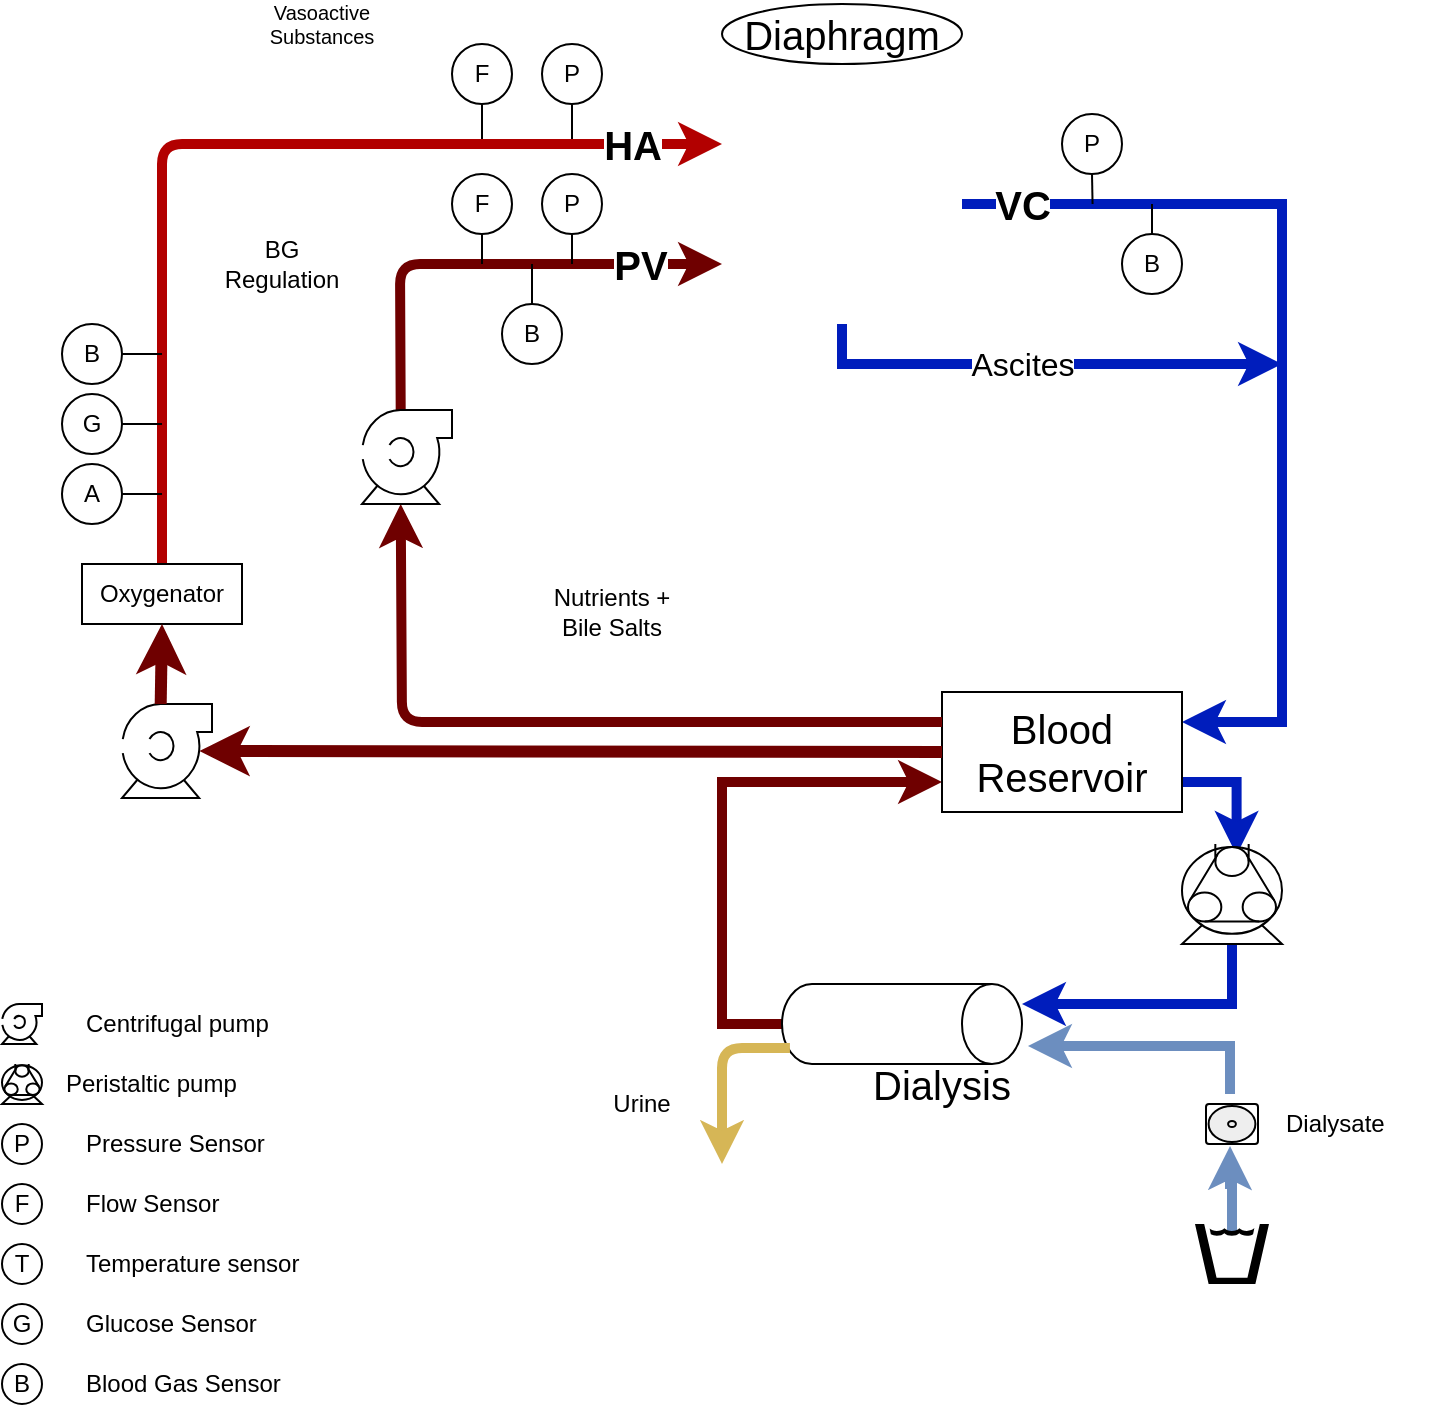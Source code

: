 <mxfile version="13.6.2" type="device" pages="2"><diagram id="9VLJ_vFf6JJyR0WL4E5F" name="Concept"><mxGraphModel dx="1422" dy="856" grid="1" gridSize="10" guides="1" tooltips="1" connect="1" arrows="1" fold="1" page="1" pageScale="1" pageWidth="1100" pageHeight="850" math="0" shadow="0"><root><mxCell id="0"/><mxCell id="1" parent="0"/><mxCell id="SnR6kqtiNs_RaaphnwEK-41" value="" style="html=1;startArrow=classic;startFill=1;endArrow=none;endFill=0;strokeWidth=5;fontSize=20;exitX=0;exitY=0.75;exitDx=0;exitDy=0;fillColor=#a20025;strokeColor=#6F0000;entryX=0.43;entryY=0;entryDx=0;entryDy=0;entryPerimeter=0;" parent="1" source="SnR6kqtiNs_RaaphnwEK-1" target="SnR6kqtiNs_RaaphnwEK-40" edge="1"><mxGeometry width="100" relative="1" as="geometry"><mxPoint x="440" y="170" as="sourcePoint"/><mxPoint x="310" y="180" as="targetPoint"/><Array as="points"><mxPoint x="279" y="170"/></Array></mxGeometry></mxCell><mxCell id="SnR6kqtiNs_RaaphnwEK-47" value="PV" style="edgeLabel;html=1;align=center;verticalAlign=middle;resizable=0;points=[];fontSize=20;fontStyle=1" parent="SnR6kqtiNs_RaaphnwEK-41" vertex="1" connectable="0"><mxGeometry x="-0.65" y="-1" relative="1" as="geometry"><mxPoint y="1" as="offset"/></mxGeometry></mxCell><mxCell id="SnR6kqtiNs_RaaphnwEK-48" style="edgeStyle=orthogonalEdgeStyle;rounded=0;orthogonalLoop=1;jettySize=auto;html=1;exitX=1;exitY=0.5;exitDx=0;exitDy=0;entryX=1;entryY=0.25;entryDx=0;entryDy=0;startArrow=none;startFill=0;endArrow=classic;endFill=1;strokeWidth=5;fontSize=20;fillColor=#0050ef;strokeColor=#001DBC;" parent="1" source="SnR6kqtiNs_RaaphnwEK-1" target="SnR6kqtiNs_RaaphnwEK-21" edge="1"><mxGeometry relative="1" as="geometry"><Array as="points"><mxPoint x="720" y="140"/><mxPoint x="720" y="399"/></Array></mxGeometry></mxCell><mxCell id="SnR6kqtiNs_RaaphnwEK-49" value="VC" style="edgeLabel;html=1;align=center;verticalAlign=middle;resizable=0;points=[];fontSize=20;fontStyle=1" parent="SnR6kqtiNs_RaaphnwEK-48" vertex="1" connectable="0"><mxGeometry x="-0.364" y="-82" relative="1" as="geometry"><mxPoint x="-119" y="-82" as="offset"/></mxGeometry></mxCell><mxCell id="cDgTBJEeZ--lIsdwxkIW-32" style="edgeStyle=orthogonalEdgeStyle;rounded=0;orthogonalLoop=1;jettySize=auto;html=1;exitX=0.5;exitY=1;exitDx=0;exitDy=0;endArrow=classic;endFill=1;strokeWidth=5;fontSize=12;fillColor=#0050ef;strokeColor=#001DBC;" parent="1" source="SnR6kqtiNs_RaaphnwEK-1" edge="1"><mxGeometry relative="1" as="geometry"><mxPoint x="720" y="220" as="targetPoint"/><Array as="points"><mxPoint x="500" y="220"/></Array></mxGeometry></mxCell><mxCell id="cDgTBJEeZ--lIsdwxkIW-33" value="Ascites" style="edgeLabel;html=1;align=center;verticalAlign=middle;resizable=0;points=[];fontSize=16;" parent="cDgTBJEeZ--lIsdwxkIW-32" vertex="1" connectable="0"><mxGeometry x="-0.323" y="-1" relative="1" as="geometry"><mxPoint x="28.86" y="-1.02" as="offset"/></mxGeometry></mxCell><mxCell id="SnR6kqtiNs_RaaphnwEK-1" value="" style="shape=image;html=1;verticalAlign=top;verticalLabelPosition=bottom;labelBackgroundColor=#ffffff;imageAspect=0;aspect=fixed;image=https://cdn4.iconfinder.com/data/icons/medical-hand-drawn-1/37/medical_hand_drawn_icon_illustration-24-128.png" parent="1" vertex="1"><mxGeometry x="440" y="80" width="120" height="120" as="geometry"/></mxCell><mxCell id="SnR6kqtiNs_RaaphnwEK-10" style="edgeStyle=orthogonalEdgeStyle;rounded=0;orthogonalLoop=1;jettySize=auto;html=1;exitX=0.5;exitY=1;exitDx=0;exitDy=0;strokeWidth=1;endArrow=none;endFill=0;" parent="1" source="SnR6kqtiNs_RaaphnwEK-2" edge="1"><mxGeometry relative="1" as="geometry"><mxPoint x="365" y="110" as="targetPoint"/></mxGeometry></mxCell><mxCell id="SnR6kqtiNs_RaaphnwEK-2" value="P" style="ellipse;whiteSpace=wrap;html=1;aspect=fixed;" parent="1" vertex="1"><mxGeometry x="350" y="60" width="30" height="30" as="geometry"/></mxCell><mxCell id="SnR6kqtiNs_RaaphnwEK-9" style="edgeStyle=orthogonalEdgeStyle;rounded=0;orthogonalLoop=1;jettySize=auto;html=1;exitX=0.5;exitY=1;exitDx=0;exitDy=0;strokeWidth=1;endArrow=none;endFill=0;" parent="1" source="SnR6kqtiNs_RaaphnwEK-3" edge="1"><mxGeometry relative="1" as="geometry"><mxPoint x="320" y="110" as="targetPoint"/></mxGeometry></mxCell><mxCell id="SnR6kqtiNs_RaaphnwEK-3" value="F" style="ellipse;whiteSpace=wrap;html=1;aspect=fixed;" parent="1" vertex="1"><mxGeometry x="305" y="60" width="30" height="30" as="geometry"/></mxCell><mxCell id="SnR6kqtiNs_RaaphnwEK-4" value="" style="shape=image;html=1;verticalAlign=top;verticalLabelPosition=bottom;labelBackgroundColor=#ffffff;imageAspect=0;aspect=fixed;image=https://cdn4.iconfinder.com/data/icons/medical-227/512/599_Injection_syringe_vaccine_medical-128.png" parent="1" vertex="1"><mxGeometry x="240" y="70" width="40" height="40" as="geometry"/></mxCell><mxCell id="SnR6kqtiNs_RaaphnwEK-6" value="" style="shape=image;html=1;verticalAlign=top;verticalLabelPosition=bottom;labelBackgroundColor=#ffffff;imageAspect=0;aspect=fixed;image=https://cdn4.iconfinder.com/data/icons/medical-227/512/599_Injection_syringe_vaccine_medical-128.png" parent="1" vertex="1"><mxGeometry x="200" y="70" width="40" height="40" as="geometry"/></mxCell><mxCell id="SnR6kqtiNs_RaaphnwEK-7" value="" style="endArrow=classic;html=1;entryX=0;entryY=0.25;entryDx=0;entryDy=0;strokeWidth=5;fillColor=#e51400;strokeColor=#B20000;exitX=0.5;exitY=0;exitDx=0;exitDy=0;" parent="1" source="SnR6kqtiNs_RaaphnwEK-13" target="SnR6kqtiNs_RaaphnwEK-1" edge="1"><mxGeometry relative="1" as="geometry"><mxPoint x="160" y="280" as="sourcePoint"/><mxPoint x="260" y="120" as="targetPoint"/><Array as="points"><mxPoint x="160" y="110"/></Array></mxGeometry></mxCell><mxCell id="SnR6kqtiNs_RaaphnwEK-8" value="HA" style="edgeLabel;resizable=0;html=1;align=center;verticalAlign=middle;fontSize=20;fontStyle=1" parent="SnR6kqtiNs_RaaphnwEK-7" connectable="0" vertex="1"><mxGeometry relative="1" as="geometry"><mxPoint x="200" as="offset"/></mxGeometry></mxCell><mxCell id="SnR6kqtiNs_RaaphnwEK-11" value="" style="shape=image;html=1;verticalAlign=top;verticalLabelPosition=bottom;labelBackgroundColor=#ffffff;imageAspect=0;aspect=fixed;image=https://cdn4.iconfinder.com/data/icons/medical-227/512/599_Injection_syringe_vaccine_medical-128.png;rotation=90;" parent="1" vertex="1"><mxGeometry x="160" y="170" width="40" height="40" as="geometry"/></mxCell><mxCell id="SnR6kqtiNs_RaaphnwEK-12" value="" style="shape=image;html=1;verticalAlign=top;verticalLabelPosition=bottom;labelBackgroundColor=#ffffff;imageAspect=0;aspect=fixed;image=https://cdn4.iconfinder.com/data/icons/medical-227/512/599_Injection_syringe_vaccine_medical-128.png;rotation=90;" parent="1" vertex="1"><mxGeometry x="160" y="140" width="40" height="40" as="geometry"/></mxCell><mxCell id="SnR6kqtiNs_RaaphnwEK-13" value="Oxygenator" style="rounded=0;whiteSpace=wrap;html=1;fontSize=12;" parent="1" vertex="1"><mxGeometry x="120" y="320" width="80" height="30" as="geometry"/></mxCell><mxCell id="SnR6kqtiNs_RaaphnwEK-17" style="edgeStyle=orthogonalEdgeStyle;rounded=0;orthogonalLoop=1;jettySize=auto;html=1;exitX=1;exitY=0.5;exitDx=0;exitDy=0;endArrow=none;endFill=0;strokeWidth=1;fontSize=10;" parent="1" source="SnR6kqtiNs_RaaphnwEK-14" edge="1"><mxGeometry relative="1" as="geometry"><mxPoint x="160" y="215" as="targetPoint"/></mxGeometry></mxCell><mxCell id="SnR6kqtiNs_RaaphnwEK-14" value="B" style="ellipse;whiteSpace=wrap;html=1;aspect=fixed;" parent="1" vertex="1"><mxGeometry x="110" y="200" width="30" height="30" as="geometry"/></mxCell><mxCell id="SnR6kqtiNs_RaaphnwEK-18" style="edgeStyle=orthogonalEdgeStyle;rounded=0;orthogonalLoop=1;jettySize=auto;html=1;exitX=1;exitY=0.5;exitDx=0;exitDy=0;endArrow=none;endFill=0;strokeWidth=1;fontSize=10;" parent="1" source="SnR6kqtiNs_RaaphnwEK-15" edge="1"><mxGeometry relative="1" as="geometry"><mxPoint x="160" y="250" as="targetPoint"/></mxGeometry></mxCell><mxCell id="SnR6kqtiNs_RaaphnwEK-15" value="G" style="ellipse;whiteSpace=wrap;html=1;aspect=fixed;" parent="1" vertex="1"><mxGeometry x="110" y="235" width="30" height="30" as="geometry"/></mxCell><mxCell id="SnR6kqtiNs_RaaphnwEK-19" style="edgeStyle=orthogonalEdgeStyle;rounded=0;orthogonalLoop=1;jettySize=auto;html=1;exitX=1;exitY=0.5;exitDx=0;exitDy=0;endArrow=none;endFill=0;strokeWidth=1;fontSize=10;" parent="1" source="SnR6kqtiNs_RaaphnwEK-16" edge="1"><mxGeometry relative="1" as="geometry"><mxPoint x="160" y="285" as="targetPoint"/></mxGeometry></mxCell><mxCell id="SnR6kqtiNs_RaaphnwEK-16" value="A" style="ellipse;whiteSpace=wrap;html=1;aspect=fixed;" parent="1" vertex="1"><mxGeometry x="110" y="270" width="30" height="30" as="geometry"/></mxCell><mxCell id="SnR6kqtiNs_RaaphnwEK-20" value="" style="shape=mxgraph.pid.pumps.centrifugal_pump_1;html=1;align=center;verticalLabelPosition=bottom;verticalAlign=top;dashed=0;fontSize=10;" parent="1" vertex="1"><mxGeometry x="140" y="390" width="45" height="47" as="geometry"/></mxCell><mxCell id="SnR6kqtiNs_RaaphnwEK-54" style="edgeStyle=orthogonalEdgeStyle;rounded=0;orthogonalLoop=1;jettySize=auto;html=1;exitX=1;exitY=0.75;exitDx=0;exitDy=0;entryX=0.546;entryY=0.109;entryDx=0;entryDy=0;entryPerimeter=0;startArrow=none;startFill=0;endArrow=classic;endFill=1;strokeWidth=5;fontSize=20;fillColor=#0050ef;strokeColor=#001DBC;" parent="1" source="SnR6kqtiNs_RaaphnwEK-21" target="SnR6kqtiNs_RaaphnwEK-51" edge="1"><mxGeometry relative="1" as="geometry"/></mxCell><mxCell id="SnR6kqtiNs_RaaphnwEK-65" style="edgeStyle=orthogonalEdgeStyle;rounded=0;orthogonalLoop=1;jettySize=auto;html=1;exitX=0.5;exitY=1;exitDx=0;exitDy=0;entryX=0;entryY=0.75;entryDx=0;entryDy=0;startArrow=none;startFill=0;endArrow=classic;endFill=1;strokeWidth=5;fontSize=20;exitPerimeter=0;fillColor=#a20025;strokeColor=#6F0000;" parent="1" source="SnR6kqtiNs_RaaphnwEK-50" target="SnR6kqtiNs_RaaphnwEK-21" edge="1"><mxGeometry relative="1" as="geometry"><Array as="points"><mxPoint x="440" y="550"/><mxPoint x="440" y="429"/></Array></mxGeometry></mxCell><mxCell id="SnR6kqtiNs_RaaphnwEK-21" value="&lt;div style=&quot;font-size: 20px;&quot;&gt;Blood&lt;/div&gt;&lt;div style=&quot;font-size: 20px;&quot;&gt;Reservoir&lt;/div&gt;" style="rounded=0;whiteSpace=wrap;html=1;fontSize=20;" parent="1" vertex="1"><mxGeometry x="550" y="384" width="120" height="60" as="geometry"/></mxCell><mxCell id="SnR6kqtiNs_RaaphnwEK-24" value="" style="html=1;endArrow=none;endFill=0;strokeWidth=6;fontSize=20;entryX=0;entryY=0.5;entryDx=0;entryDy=0;exitX=0.86;exitY=0.5;exitDx=0;exitDy=0;exitPerimeter=0;fillColor=#a20025;strokeColor=#6F0000;startArrow=classic;startFill=1;" parent="1" source="SnR6kqtiNs_RaaphnwEK-20" target="SnR6kqtiNs_RaaphnwEK-21" edge="1"><mxGeometry width="100" relative="1" as="geometry"><mxPoint x="330" y="413.5" as="sourcePoint"/><mxPoint x="430" y="413.5" as="targetPoint"/></mxGeometry></mxCell><mxCell id="SnR6kqtiNs_RaaphnwEK-25" value="" style="html=1;startArrow=classic;startFill=1;endArrow=none;endFill=0;strokeWidth=6;fontSize=20;exitX=0.5;exitY=1;exitDx=0;exitDy=0;entryX=0.43;entryY=0;entryDx=0;entryDy=0;entryPerimeter=0;fillColor=#a20025;strokeColor=#6F0000;" parent="1" source="SnR6kqtiNs_RaaphnwEK-13" target="SnR6kqtiNs_RaaphnwEK-20" edge="1"><mxGeometry width="100" relative="1" as="geometry"><mxPoint x="210" y="370" as="sourcePoint"/><mxPoint x="310" y="370" as="targetPoint"/></mxGeometry></mxCell><mxCell id="SnR6kqtiNs_RaaphnwEK-26" value="" style="shape=image;html=1;verticalAlign=top;verticalLabelPosition=bottom;labelBackgroundColor=#ffffff;imageAspect=0;aspect=fixed;image=https://cdn4.iconfinder.com/data/icons/medical-227/512/599_Injection_syringe_vaccine_medical-128.png;rotation=90;" parent="1" vertex="1"><mxGeometry x="280" y="344" width="40" height="40" as="geometry"/></mxCell><mxCell id="SnR6kqtiNs_RaaphnwEK-27" value="" style="shape=image;html=1;verticalAlign=top;verticalLabelPosition=bottom;labelBackgroundColor=#ffffff;imageAspect=0;aspect=fixed;image=https://cdn4.iconfinder.com/data/icons/medical-227/512/599_Injection_syringe_vaccine_medical-128.png;rotation=90;" parent="1" vertex="1"><mxGeometry x="280" y="314" width="40" height="40" as="geometry"/></mxCell><mxCell id="SnR6kqtiNs_RaaphnwEK-28" value="" style="html=1;startArrow=classic;startFill=1;endArrow=none;endFill=0;strokeWidth=5;fontSize=20;entryX=0;entryY=0.25;entryDx=0;entryDy=0;exitX=0.43;exitY=1;exitDx=0;exitDy=0;fillColor=#a20025;strokeColor=#6F0000;exitPerimeter=0;" parent="1" source="SnR6kqtiNs_RaaphnwEK-40" target="SnR6kqtiNs_RaaphnwEK-21" edge="1"><mxGeometry width="100" relative="1" as="geometry"><mxPoint x="380" y="390" as="sourcePoint"/><mxPoint x="480" y="390" as="targetPoint"/><Array as="points"><mxPoint x="280" y="399"/></Array></mxGeometry></mxCell><mxCell id="SnR6kqtiNs_RaaphnwEK-34" style="edgeStyle=orthogonalEdgeStyle;rounded=0;orthogonalLoop=1;jettySize=auto;html=1;exitX=0.5;exitY=1;exitDx=0;exitDy=0;startArrow=none;startFill=0;endArrow=none;endFill=0;strokeWidth=1;fontSize=20;" parent="1" source="SnR6kqtiNs_RaaphnwEK-30" edge="1"><mxGeometry relative="1" as="geometry"><mxPoint x="320" y="170" as="targetPoint"/></mxGeometry></mxCell><mxCell id="SnR6kqtiNs_RaaphnwEK-30" value="F" style="ellipse;whiteSpace=wrap;html=1;aspect=fixed;" parent="1" vertex="1"><mxGeometry x="305" y="125" width="30" height="30" as="geometry"/></mxCell><mxCell id="SnR6kqtiNs_RaaphnwEK-35" style="edgeStyle=orthogonalEdgeStyle;rounded=0;orthogonalLoop=1;jettySize=auto;html=1;exitX=0.5;exitY=1;exitDx=0;exitDy=0;startArrow=none;startFill=0;endArrow=none;endFill=0;strokeWidth=1;fontSize=20;" parent="1" source="SnR6kqtiNs_RaaphnwEK-31" edge="1"><mxGeometry relative="1" as="geometry"><mxPoint x="365" y="170" as="targetPoint"/></mxGeometry></mxCell><mxCell id="SnR6kqtiNs_RaaphnwEK-31" value="P" style="ellipse;whiteSpace=wrap;html=1;aspect=fixed;" parent="1" vertex="1"><mxGeometry x="350" y="125" width="30" height="30" as="geometry"/></mxCell><mxCell id="SnR6kqtiNs_RaaphnwEK-38" style="edgeStyle=orthogonalEdgeStyle;rounded=0;orthogonalLoop=1;jettySize=auto;html=1;exitX=0.5;exitY=0;exitDx=0;exitDy=0;startArrow=none;startFill=0;endArrow=none;endFill=0;strokeWidth=1;fontSize=20;" parent="1" source="SnR6kqtiNs_RaaphnwEK-37" edge="1"><mxGeometry relative="1" as="geometry"><mxPoint x="345" y="170" as="targetPoint"/></mxGeometry></mxCell><mxCell id="SnR6kqtiNs_RaaphnwEK-37" value="B" style="ellipse;whiteSpace=wrap;html=1;aspect=fixed;" parent="1" vertex="1"><mxGeometry x="330" y="190" width="30" height="30" as="geometry"/></mxCell><mxCell id="SnR6kqtiNs_RaaphnwEK-40" value="" style="shape=mxgraph.pid.pumps.centrifugal_pump_1;html=1;align=center;verticalLabelPosition=bottom;verticalAlign=top;dashed=0;fontSize=10;" parent="1" vertex="1"><mxGeometry x="260" y="243" width="45" height="47" as="geometry"/></mxCell><mxCell id="SnR6kqtiNs_RaaphnwEK-43" value="&lt;div style=&quot;font-size: 12px;&quot;&gt;&lt;font style=&quot;font-size: 12px;&quot;&gt;BG &lt;br style=&quot;font-size: 12px;&quot;&gt;&lt;/font&gt;&lt;/div&gt;&lt;div style=&quot;font-size: 12px;&quot;&gt;&lt;font style=&quot;font-size: 12px;&quot;&gt;Regulation&lt;/font&gt;&lt;br style=&quot;font-size: 12px;&quot;&gt;&lt;/div&gt;" style="text;html=1;strokeColor=none;fillColor=none;align=center;verticalAlign=middle;whiteSpace=wrap;rounded=0;fontSize=12;" parent="1" vertex="1"><mxGeometry x="200" y="160" width="40" height="20" as="geometry"/></mxCell><mxCell id="SnR6kqtiNs_RaaphnwEK-44" value="&lt;div&gt;Vasoactive&lt;/div&gt;&lt;div&gt;Substances&lt;br&gt;&lt;/div&gt;" style="text;html=1;strokeColor=none;fillColor=none;align=center;verticalAlign=middle;whiteSpace=wrap;rounded=0;fontSize=10;" parent="1" vertex="1"><mxGeometry x="220" y="40" width="40" height="20" as="geometry"/></mxCell><mxCell id="SnR6kqtiNs_RaaphnwEK-45" value="&lt;div style=&quot;font-size: 12px;&quot;&gt;Nutrients +&lt;/div&gt;&lt;div style=&quot;font-size: 12px;&quot;&gt;Bile Salts&lt;br style=&quot;font-size: 12px;&quot;&gt;&lt;/div&gt;" style="text;html=1;strokeColor=none;fillColor=none;align=center;verticalAlign=middle;whiteSpace=wrap;rounded=0;fontSize=12;" parent="1" vertex="1"><mxGeometry x="330" y="334" width="110" height="20" as="geometry"/></mxCell><mxCell id="SnR6kqtiNs_RaaphnwEK-50" value="" style="shape=cylinder2;whiteSpace=wrap;html=1;boundedLbl=1;backgroundOutline=1;size=15;fontSize=20;rotation=90;" parent="1" vertex="1"><mxGeometry x="510" y="490" width="40" height="120" as="geometry"/></mxCell><mxCell id="SnR6kqtiNs_RaaphnwEK-53" style="edgeStyle=orthogonalEdgeStyle;rounded=0;orthogonalLoop=1;jettySize=auto;html=1;exitX=0.5;exitY=1;exitDx=0;exitDy=0;exitPerimeter=0;startArrow=none;startFill=0;endArrow=classic;endFill=1;strokeWidth=5;fontSize=20;fillColor=#0050ef;strokeColor=#001DBC;entryX=0.25;entryY=0;entryDx=0;entryDy=0;entryPerimeter=0;" parent="1" source="SnR6kqtiNs_RaaphnwEK-51" target="SnR6kqtiNs_RaaphnwEK-50" edge="1"><mxGeometry relative="1" as="geometry"><mxPoint x="610" y="520" as="targetPoint"/><Array as="points"><mxPoint x="695" y="540"/></Array></mxGeometry></mxCell><mxCell id="SnR6kqtiNs_RaaphnwEK-51" value="" style="shape=mxgraph.pid.pumps.peristaltic;html=1;align=center;verticalLabelPosition=bottom;verticalAlign=top;dashed=0;fontSize=20;" parent="1" vertex="1"><mxGeometry x="670" y="460" width="50" height="50" as="geometry"/></mxCell><mxCell id="SnR6kqtiNs_RaaphnwEK-66" value="Dialysis" style="text;html=1;strokeColor=none;fillColor=none;align=center;verticalAlign=middle;whiteSpace=wrap;rounded=0;fontSize=20;" parent="1" vertex="1"><mxGeometry x="530" y="570" width="40" height="20" as="geometry"/></mxCell><mxCell id="SnR6kqtiNs_RaaphnwEK-70" value="&lt;div&gt;Diaphragm&lt;/div&gt;" style="ellipse;whiteSpace=wrap;html=1;fontSize=20;" parent="1" vertex="1"><mxGeometry x="440" y="40" width="120" height="30" as="geometry"/></mxCell><mxCell id="cDgTBJEeZ--lIsdwxkIW-2" value="" style="shape=mxgraph.pid.pumps.centrifugal_pump_1;html=1;align=center;verticalLabelPosition=bottom;verticalAlign=top;dashed=0;fontSize=10;" parent="1" vertex="1"><mxGeometry x="80" y="540" width="20" height="20" as="geometry"/></mxCell><mxCell id="cDgTBJEeZ--lIsdwxkIW-3" value="Centrifugal pump" style="text;html=1;strokeColor=none;fillColor=none;align=left;verticalAlign=middle;whiteSpace=wrap;rounded=0;" parent="1" vertex="1"><mxGeometry x="120" y="540" width="110" height="20" as="geometry"/></mxCell><mxCell id="cDgTBJEeZ--lIsdwxkIW-4" value="" style="shape=mxgraph.pid.pumps.peristaltic;html=1;align=center;verticalLabelPosition=bottom;verticalAlign=top;dashed=0;fontSize=20;" parent="1" vertex="1"><mxGeometry x="80" y="570" width="20" height="20" as="geometry"/></mxCell><mxCell id="cDgTBJEeZ--lIsdwxkIW-5" value="Peristaltic pump" style="text;html=1;strokeColor=none;fillColor=none;align=left;verticalAlign=middle;whiteSpace=wrap;rounded=0;" parent="1" vertex="1"><mxGeometry x="110" y="570" width="110" height="20" as="geometry"/></mxCell><mxCell id="cDgTBJEeZ--lIsdwxkIW-6" value="P" style="ellipse;whiteSpace=wrap;html=1;aspect=fixed;" parent="1" vertex="1"><mxGeometry x="80" y="600" width="20" height="20" as="geometry"/></mxCell><mxCell id="cDgTBJEeZ--lIsdwxkIW-7" value="Pressure Sensor" style="text;html=1;strokeColor=none;fillColor=none;align=left;verticalAlign=middle;whiteSpace=wrap;rounded=0;" parent="1" vertex="1"><mxGeometry x="120" y="600" width="110" height="20" as="geometry"/></mxCell><mxCell id="cDgTBJEeZ--lIsdwxkIW-10" value="Flow Sensor" style="text;html=1;strokeColor=none;fillColor=none;align=left;verticalAlign=middle;whiteSpace=wrap;rounded=0;" parent="1" vertex="1"><mxGeometry x="120" y="630" width="90" height="20" as="geometry"/></mxCell><mxCell id="cDgTBJEeZ--lIsdwxkIW-11" value="F" style="ellipse;whiteSpace=wrap;html=1;aspect=fixed;" parent="1" vertex="1"><mxGeometry x="80" y="630" width="20" height="20" as="geometry"/></mxCell><mxCell id="cDgTBJEeZ--lIsdwxkIW-12" value="Temperature sensor" style="text;html=1;strokeColor=none;fillColor=none;align=left;verticalAlign=middle;whiteSpace=wrap;rounded=0;" parent="1" vertex="1"><mxGeometry x="120" y="660" width="130" height="20" as="geometry"/></mxCell><mxCell id="cDgTBJEeZ--lIsdwxkIW-13" value="T" style="ellipse;whiteSpace=wrap;html=1;aspect=fixed;" parent="1" vertex="1"><mxGeometry x="80" y="660" width="20" height="20" as="geometry"/></mxCell><mxCell id="cDgTBJEeZ--lIsdwxkIW-14" value="Glucose Sensor" style="text;html=1;strokeColor=none;fillColor=none;align=left;verticalAlign=middle;whiteSpace=wrap;rounded=0;" parent="1" vertex="1"><mxGeometry x="120" y="690" width="130" height="20" as="geometry"/></mxCell><mxCell id="cDgTBJEeZ--lIsdwxkIW-15" value="G" style="ellipse;whiteSpace=wrap;html=1;aspect=fixed;" parent="1" vertex="1"><mxGeometry x="80" y="690" width="20" height="20" as="geometry"/></mxCell><mxCell id="cDgTBJEeZ--lIsdwxkIW-16" value="Blood Gas Sensor" style="text;html=1;strokeColor=none;fillColor=none;align=left;verticalAlign=middle;whiteSpace=wrap;rounded=0;" parent="1" vertex="1"><mxGeometry x="120" y="720" width="120" height="20" as="geometry"/></mxCell><mxCell id="cDgTBJEeZ--lIsdwxkIW-17" value="B" style="ellipse;whiteSpace=wrap;html=1;aspect=fixed;" parent="1" vertex="1"><mxGeometry x="80" y="720" width="20" height="20" as="geometry"/></mxCell><mxCell id="cDgTBJEeZ--lIsdwxkIW-23" style="edgeStyle=orthogonalEdgeStyle;rounded=0;orthogonalLoop=1;jettySize=auto;html=1;exitX=0.5;exitY=0.115;exitDx=0;exitDy=0;exitPerimeter=0;entryX=0.462;entryY=1.05;entryDx=0;entryDy=0;entryPerimeter=0;strokeWidth=5;fillColor=#dae8fc;strokeColor=#6c8ebf;" parent="1" source="cDgTBJEeZ--lIsdwxkIW-18" target="cDgTBJEeZ--lIsdwxkIW-21" edge="1"><mxGeometry relative="1" as="geometry"/></mxCell><mxCell id="cDgTBJEeZ--lIsdwxkIW-18" value="" style="shape=mxgraph.signs.food.drinking_water_1;html=1;fillColor=#000000;strokeColor=none;verticalLabelPosition=bottom;verticalAlign=top;align=center;" parent="1" vertex="1"><mxGeometry x="676.5" y="650" width="37" height="30" as="geometry"/></mxCell><mxCell id="cDgTBJEeZ--lIsdwxkIW-21" value="" style="verticalLabelPosition=bottom;html=1;verticalAlign=top;align=center;shape=mxgraph.floorplan.water_cooler;" parent="1" vertex="1"><mxGeometry x="682" y="590" width="26" height="20" as="geometry"/></mxCell><mxCell id="cDgTBJEeZ--lIsdwxkIW-24" value="" style="endArrow=classic;html=1;strokeWidth=5;exitX=0.462;exitY=-0.25;exitDx=0;exitDy=0;exitPerimeter=0;entryX=0.775;entryY=-0.025;entryDx=0;entryDy=0;entryPerimeter=0;rounded=0;fillColor=#dae8fc;strokeColor=#6c8ebf;" parent="1" source="cDgTBJEeZ--lIsdwxkIW-21" target="SnR6kqtiNs_RaaphnwEK-50" edge="1"><mxGeometry width="50" height="50" relative="1" as="geometry"><mxPoint x="610" y="650" as="sourcePoint"/><mxPoint x="660" y="600" as="targetPoint"/><Array as="points"><mxPoint x="694" y="561"/></Array></mxGeometry></mxCell><mxCell id="cDgTBJEeZ--lIsdwxkIW-25" value="Dialysate" style="text;html=1;strokeColor=none;fillColor=none;align=left;verticalAlign=middle;whiteSpace=wrap;rounded=0;" parent="1" vertex="1"><mxGeometry x="720" y="590" width="80" height="20" as="geometry"/></mxCell><mxCell id="cDgTBJEeZ--lIsdwxkIW-26" value="" style="endArrow=classic;html=1;strokeWidth=5;exitX=0.8;exitY=0.967;exitDx=0;exitDy=0;exitPerimeter=0;fillColor=#fff2cc;strokeColor=#d6b656;" parent="1" source="SnR6kqtiNs_RaaphnwEK-50" edge="1"><mxGeometry width="50" height="50" relative="1" as="geometry"><mxPoint x="510" y="670" as="sourcePoint"/><mxPoint x="440" y="620" as="targetPoint"/><Array as="points"><mxPoint x="440" y="562"/></Array></mxGeometry></mxCell><mxCell id="cDgTBJEeZ--lIsdwxkIW-27" value="Urine" style="text;html=1;strokeColor=none;fillColor=none;align=center;verticalAlign=middle;whiteSpace=wrap;rounded=0;" parent="1" vertex="1"><mxGeometry x="380" y="580" width="40" height="20" as="geometry"/></mxCell><mxCell id="cDgTBJEeZ--lIsdwxkIW-30" style="edgeStyle=orthogonalEdgeStyle;rounded=0;orthogonalLoop=1;jettySize=auto;html=1;exitX=0.5;exitY=1;exitDx=0;exitDy=0;strokeWidth=1;fontSize=12;endArrow=none;endFill=0;" parent="1" source="cDgTBJEeZ--lIsdwxkIW-28" edge="1"><mxGeometry relative="1" as="geometry"><mxPoint x="625.286" y="140" as="targetPoint"/></mxGeometry></mxCell><mxCell id="cDgTBJEeZ--lIsdwxkIW-28" value="P" style="ellipse;whiteSpace=wrap;html=1;aspect=fixed;" parent="1" vertex="1"><mxGeometry x="610" y="95" width="30" height="30" as="geometry"/></mxCell><mxCell id="cDgTBJEeZ--lIsdwxkIW-31" style="edgeStyle=orthogonalEdgeStyle;rounded=0;orthogonalLoop=1;jettySize=auto;html=1;exitX=0.5;exitY=0;exitDx=0;exitDy=0;endArrow=none;endFill=0;strokeWidth=1;fontSize=12;" parent="1" source="cDgTBJEeZ--lIsdwxkIW-29" edge="1"><mxGeometry relative="1" as="geometry"><mxPoint x="655" y="140" as="targetPoint"/></mxGeometry></mxCell><mxCell id="cDgTBJEeZ--lIsdwxkIW-29" value="B" style="ellipse;whiteSpace=wrap;html=1;aspect=fixed;" parent="1" vertex="1"><mxGeometry x="640" y="155" width="30" height="30" as="geometry"/></mxCell></root></mxGraphModel></diagram><diagram id="FuzJ2GqjqfgksHpLNMR2" name="Control Connections"><mxGraphModel dx="1673" dy="1007" grid="1" gridSize="10" guides="1" tooltips="1" connect="1" arrows="1" fold="1" page="1" pageScale="1" pageWidth="850" pageHeight="1100" math="0" shadow="0"><root><mxCell id="emx5HkiT2nVaxeeJefhd-0"/><mxCell id="emx5HkiT2nVaxeeJefhd-1" parent="emx5HkiT2nVaxeeJefhd-0"/><mxCell id="belwvGWIVHGJn_dVYJn0-0" value="" style="html=1;startArrow=classic;startFill=1;endArrow=none;endFill=0;strokeWidth=5;fontSize=20;exitX=0.132;exitY=1.003;exitDx=0;exitDy=0;entryX=0.43;entryY=0;entryDx=0;entryDy=0;entryPerimeter=0;exitPerimeter=0;" edge="1" parent="emx5HkiT2nVaxeeJefhd-1" source="belwvGWIVHGJn_dVYJn0-6" target="belwvGWIVHGJn_dVYJn0-39"><mxGeometry width="100" relative="1" as="geometry"><mxPoint x="440" y="245" as="sourcePoint"/><mxPoint x="310" y="255" as="targetPoint"/><Array as="points"><mxPoint x="456" y="245"/><mxPoint x="279" y="245"/></Array></mxGeometry></mxCell><mxCell id="belwvGWIVHGJn_dVYJn0-1" value="PV" style="edgeLabel;html=1;align=center;verticalAlign=middle;resizable=0;points=[];fontSize=20;fontStyle=1" vertex="1" connectable="0" parent="belwvGWIVHGJn_dVYJn0-0"><mxGeometry x="-0.65" y="-1" relative="1" as="geometry"><mxPoint x="-28.97" y="1" as="offset"/></mxGeometry></mxCell><mxCell id="belwvGWIVHGJn_dVYJn0-2" style="edgeStyle=orthogonalEdgeStyle;rounded=0;orthogonalLoop=1;jettySize=auto;html=1;exitX=1;exitY=0.5;exitDx=0;exitDy=0;entryX=1;entryY=0.25;entryDx=0;entryDy=0;startArrow=none;startFill=0;endArrow=classic;endFill=1;strokeWidth=5;fontSize=20;" edge="1" parent="emx5HkiT2nVaxeeJefhd-1" source="belwvGWIVHGJn_dVYJn0-6" target="belwvGWIVHGJn_dVYJn0-27"><mxGeometry relative="1" as="geometry"><Array as="points"><mxPoint x="720" y="140"/><mxPoint x="720" y="474"/></Array></mxGeometry></mxCell><mxCell id="belwvGWIVHGJn_dVYJn0-3" value="VC" style="edgeLabel;html=1;align=center;verticalAlign=middle;resizable=0;points=[];fontSize=20;fontStyle=1" vertex="1" connectable="0" parent="belwvGWIVHGJn_dVYJn0-2"><mxGeometry x="-0.364" y="-82" relative="1" as="geometry"><mxPoint x="-48" y="-12.86" as="offset"/></mxGeometry></mxCell><mxCell id="belwvGWIVHGJn_dVYJn0-6" value="" style="shape=image;html=1;verticalAlign=top;verticalLabelPosition=bottom;labelBackgroundColor=#ffffff;imageAspect=0;aspect=fixed;image=https://cdn4.iconfinder.com/data/icons/medical-hand-drawn-1/37/medical_hand_drawn_icon_illustration-24-128.png" vertex="1" parent="emx5HkiT2nVaxeeJefhd-1"><mxGeometry x="440" y="80" width="120" height="120" as="geometry"/></mxCell><mxCell id="belwvGWIVHGJn_dVYJn0-7" style="edgeStyle=orthogonalEdgeStyle;rounded=0;orthogonalLoop=1;jettySize=auto;html=1;exitX=0.5;exitY=1;exitDx=0;exitDy=0;strokeWidth=1;endArrow=none;endFill=0;" edge="1" parent="emx5HkiT2nVaxeeJefhd-1" source="belwvGWIVHGJn_dVYJn0-8"><mxGeometry relative="1" as="geometry"><mxPoint x="365" y="110" as="targetPoint"/></mxGeometry></mxCell><mxCell id="belwvGWIVHGJn_dVYJn0-8" value="P" style="ellipse;whiteSpace=wrap;html=1;aspect=fixed;" vertex="1" parent="emx5HkiT2nVaxeeJefhd-1"><mxGeometry x="350" y="60" width="30" height="30" as="geometry"/></mxCell><mxCell id="belwvGWIVHGJn_dVYJn0-9" style="edgeStyle=orthogonalEdgeStyle;rounded=0;orthogonalLoop=1;jettySize=auto;html=1;exitX=0.5;exitY=1;exitDx=0;exitDy=0;strokeWidth=1;endArrow=none;endFill=0;" edge="1" parent="emx5HkiT2nVaxeeJefhd-1" source="belwvGWIVHGJn_dVYJn0-10"><mxGeometry relative="1" as="geometry"><mxPoint x="320" y="110" as="targetPoint"/></mxGeometry></mxCell><mxCell id="belwvGWIVHGJn_dVYJn0-10" value="F" style="ellipse;whiteSpace=wrap;html=1;aspect=fixed;" vertex="1" parent="emx5HkiT2nVaxeeJefhd-1"><mxGeometry x="305" y="60" width="30" height="30" as="geometry"/></mxCell><mxCell id="belwvGWIVHGJn_dVYJn0-11" value="" style="shape=image;html=1;verticalAlign=top;verticalLabelPosition=bottom;labelBackgroundColor=#ffffff;imageAspect=0;aspect=fixed;image=https://cdn4.iconfinder.com/data/icons/medical-227/512/599_Injection_syringe_vaccine_medical-128.png" vertex="1" parent="emx5HkiT2nVaxeeJefhd-1"><mxGeometry x="235" y="70" width="40" height="40" as="geometry"/></mxCell><mxCell id="belwvGWIVHGJn_dVYJn0-12" value="" style="shape=image;html=1;verticalAlign=top;verticalLabelPosition=bottom;labelBackgroundColor=#ffffff;imageAspect=0;aspect=fixed;image=https://cdn4.iconfinder.com/data/icons/medical-227/512/599_Injection_syringe_vaccine_medical-128.png" vertex="1" parent="emx5HkiT2nVaxeeJefhd-1"><mxGeometry x="200" y="70" width="40" height="40" as="geometry"/></mxCell><mxCell id="belwvGWIVHGJn_dVYJn0-13" value="" style="endArrow=classic;html=1;entryX=0;entryY=0.25;entryDx=0;entryDy=0;strokeWidth=5;exitX=0.5;exitY=0;exitDx=0;exitDy=0;" edge="1" parent="emx5HkiT2nVaxeeJefhd-1" source="belwvGWIVHGJn_dVYJn0-17" target="belwvGWIVHGJn_dVYJn0-6"><mxGeometry relative="1" as="geometry"><mxPoint x="160" y="280" as="sourcePoint"/><mxPoint x="260" y="120" as="targetPoint"/><Array as="points"><mxPoint x="160" y="270"/><mxPoint x="160" y="110"/></Array></mxGeometry></mxCell><mxCell id="belwvGWIVHGJn_dVYJn0-14" value="HA" style="edgeLabel;resizable=0;html=1;align=center;verticalAlign=middle;fontSize=20;fontStyle=1" connectable="0" vertex="1" parent="belwvGWIVHGJn_dVYJn0-13"><mxGeometry relative="1" as="geometry"><mxPoint x="200" as="offset"/></mxGeometry></mxCell><mxCell id="belwvGWIVHGJn_dVYJn0-15" value="" style="shape=image;html=1;verticalAlign=top;verticalLabelPosition=bottom;labelBackgroundColor=#ffffff;imageAspect=0;aspect=fixed;image=https://cdn4.iconfinder.com/data/icons/medical-227/512/599_Injection_syringe_vaccine_medical-128.png;rotation=90;" vertex="1" parent="emx5HkiT2nVaxeeJefhd-1"><mxGeometry x="160" y="183" width="40" height="40" as="geometry"/></mxCell><mxCell id="belwvGWIVHGJn_dVYJn0-16" value="" style="shape=image;html=1;verticalAlign=top;verticalLabelPosition=bottom;labelBackgroundColor=#ffffff;imageAspect=0;aspect=fixed;image=https://cdn4.iconfinder.com/data/icons/medical-227/512/599_Injection_syringe_vaccine_medical-128.png;rotation=90;" vertex="1" parent="emx5HkiT2nVaxeeJefhd-1"><mxGeometry x="160" y="149" width="40" height="40" as="geometry"/></mxCell><mxCell id="belwvGWIVHGJn_dVYJn0-17" value="Oxygenator" style="rounded=0;whiteSpace=wrap;html=1;fontSize=12;" vertex="1" parent="emx5HkiT2nVaxeeJefhd-1"><mxGeometry x="120" y="395" width="80" height="30" as="geometry"/></mxCell><mxCell id="belwvGWIVHGJn_dVYJn0-20" style="edgeStyle=orthogonalEdgeStyle;rounded=0;orthogonalLoop=1;jettySize=auto;html=1;exitX=1;exitY=0.5;exitDx=0;exitDy=0;endArrow=none;endFill=0;strokeWidth=1;fontSize=10;" edge="1" parent="emx5HkiT2nVaxeeJefhd-1" source="belwvGWIVHGJn_dVYJn0-21"><mxGeometry relative="1" as="geometry"><mxPoint x="160" y="325" as="targetPoint"/></mxGeometry></mxCell><mxCell id="belwvGWIVHGJn_dVYJn0-94" style="edgeStyle=orthogonalEdgeStyle;rounded=0;orthogonalLoop=1;jettySize=auto;html=1;exitX=0;exitY=0.5;exitDx=0;exitDy=0;entryX=1.2;entryY=0.602;entryDx=0;entryDy=0;entryPerimeter=0;endArrow=classic;endFill=1;strokeWidth=2;fontSize=16;" edge="1" parent="emx5HkiT2nVaxeeJefhd-1" source="belwvGWIVHGJn_dVYJn0-21"><mxGeometry relative="1" as="geometry"><mxPoint x="40" y="325.05" as="targetPoint"/></mxGeometry></mxCell><mxCell id="belwvGWIVHGJn_dVYJn0-21" value="G" style="ellipse;whiteSpace=wrap;html=1;aspect=fixed;" vertex="1" parent="emx5HkiT2nVaxeeJefhd-1"><mxGeometry x="110" y="310" width="30" height="30" as="geometry"/></mxCell><mxCell id="belwvGWIVHGJn_dVYJn0-22" style="edgeStyle=orthogonalEdgeStyle;rounded=0;orthogonalLoop=1;jettySize=auto;html=1;exitX=1;exitY=0.5;exitDx=0;exitDy=0;endArrow=none;endFill=0;strokeWidth=1;fontSize=10;" edge="1" parent="emx5HkiT2nVaxeeJefhd-1" source="belwvGWIVHGJn_dVYJn0-23"><mxGeometry relative="1" as="geometry"><mxPoint x="160" y="360" as="targetPoint"/></mxGeometry></mxCell><mxCell id="belwvGWIVHGJn_dVYJn0-92" style="edgeStyle=orthogonalEdgeStyle;rounded=0;orthogonalLoop=1;jettySize=auto;html=1;exitX=0;exitY=0.5;exitDx=0;exitDy=0;entryX=1;entryY=0.5;entryDx=0;entryDy=0;entryPerimeter=0;endArrow=classic;endFill=1;strokeWidth=2;fontSize=16;" edge="1" parent="emx5HkiT2nVaxeeJefhd-1" source="belwvGWIVHGJn_dVYJn0-23"><mxGeometry relative="1" as="geometry"><mxPoint x="39.2" y="359.995" as="targetPoint"/></mxGeometry></mxCell><mxCell id="belwvGWIVHGJn_dVYJn0-23" value="T" style="ellipse;whiteSpace=wrap;html=1;aspect=fixed;" vertex="1" parent="emx5HkiT2nVaxeeJefhd-1"><mxGeometry x="110" y="345" width="30" height="30" as="geometry"/></mxCell><mxCell id="belwvGWIVHGJn_dVYJn0-24" value="" style="shape=mxgraph.pid.pumps.centrifugal_pump_1;html=1;align=center;verticalLabelPosition=bottom;verticalAlign=top;dashed=0;fontSize=10;" vertex="1" parent="emx5HkiT2nVaxeeJefhd-1"><mxGeometry x="140" y="465" width="45" height="47" as="geometry"/></mxCell><mxCell id="belwvGWIVHGJn_dVYJn0-25" style="edgeStyle=orthogonalEdgeStyle;rounded=0;orthogonalLoop=1;jettySize=auto;html=1;exitX=1;exitY=0.75;exitDx=0;exitDy=0;entryX=0.546;entryY=0.109;entryDx=0;entryDy=0;entryPerimeter=0;startArrow=none;startFill=0;endArrow=classic;endFill=1;strokeWidth=5;fontSize=20;" edge="1" parent="emx5HkiT2nVaxeeJefhd-1" source="belwvGWIVHGJn_dVYJn0-27" target="belwvGWIVHGJn_dVYJn0-45"><mxGeometry relative="1" as="geometry"/></mxCell><mxCell id="belwvGWIVHGJn_dVYJn0-26" style="edgeStyle=orthogonalEdgeStyle;rounded=0;orthogonalLoop=1;jettySize=auto;html=1;exitX=0.5;exitY=1;exitDx=0;exitDy=0;entryX=0;entryY=0.75;entryDx=0;entryDy=0;startArrow=none;startFill=0;endArrow=classic;endFill=1;strokeWidth=5;fontSize=20;exitPerimeter=0;" edge="1" parent="emx5HkiT2nVaxeeJefhd-1" source="belwvGWIVHGJn_dVYJn0-43" target="belwvGWIVHGJn_dVYJn0-27"><mxGeometry relative="1" as="geometry"><Array as="points"><mxPoint x="440" y="625"/><mxPoint x="440" y="504"/></Array></mxGeometry></mxCell><mxCell id="belwvGWIVHGJn_dVYJn0-27" value="&lt;div style=&quot;font-size: 20px;&quot;&gt;Blood&lt;/div&gt;&lt;div style=&quot;font-size: 20px;&quot;&gt;Reservoir&lt;/div&gt;" style="rounded=0;whiteSpace=wrap;html=1;fontSize=20;" vertex="1" parent="emx5HkiT2nVaxeeJefhd-1"><mxGeometry x="550" y="459" width="120" height="60" as="geometry"/></mxCell><mxCell id="belwvGWIVHGJn_dVYJn0-28" value="" style="html=1;endArrow=none;endFill=0;strokeWidth=6;fontSize=20;entryX=0;entryY=0.5;entryDx=0;entryDy=0;exitX=0.86;exitY=0.5;exitDx=0;exitDy=0;exitPerimeter=0;startArrow=classic;startFill=1;" edge="1" parent="emx5HkiT2nVaxeeJefhd-1" source="belwvGWIVHGJn_dVYJn0-24" target="belwvGWIVHGJn_dVYJn0-27"><mxGeometry width="100" relative="1" as="geometry"><mxPoint x="330" y="488.5" as="sourcePoint"/><mxPoint x="430" y="488.5" as="targetPoint"/></mxGeometry></mxCell><mxCell id="belwvGWIVHGJn_dVYJn0-29" value="" style="html=1;startArrow=classic;startFill=1;endArrow=none;endFill=0;strokeWidth=6;fontSize=20;exitX=0.5;exitY=1;exitDx=0;exitDy=0;entryX=0.43;entryY=0;entryDx=0;entryDy=0;entryPerimeter=0;" edge="1" parent="emx5HkiT2nVaxeeJefhd-1" source="belwvGWIVHGJn_dVYJn0-17" target="belwvGWIVHGJn_dVYJn0-24"><mxGeometry width="100" relative="1" as="geometry"><mxPoint x="210" y="445" as="sourcePoint"/><mxPoint x="310" y="445" as="targetPoint"/></mxGeometry></mxCell><mxCell id="belwvGWIVHGJn_dVYJn0-30" value="" style="shape=image;html=1;verticalAlign=top;verticalLabelPosition=bottom;labelBackgroundColor=#ffffff;imageAspect=0;aspect=fixed;image=https://cdn4.iconfinder.com/data/icons/medical-227/512/599_Injection_syringe_vaccine_medical-128.png;rotation=90;" vertex="1" parent="emx5HkiT2nVaxeeJefhd-1"><mxGeometry x="280" y="425" width="40" height="40" as="geometry"/></mxCell><mxCell id="belwvGWIVHGJn_dVYJn0-31" value="" style="shape=image;html=1;verticalAlign=top;verticalLabelPosition=bottom;labelBackgroundColor=#ffffff;imageAspect=0;aspect=fixed;image=https://cdn4.iconfinder.com/data/icons/medical-227/512/599_Injection_syringe_vaccine_medical-128.png;rotation=90;" vertex="1" parent="emx5HkiT2nVaxeeJefhd-1"><mxGeometry x="280" y="389" width="40" height="40" as="geometry"/></mxCell><mxCell id="belwvGWIVHGJn_dVYJn0-32" value="" style="html=1;startArrow=classic;startFill=1;endArrow=none;endFill=0;strokeWidth=5;fontSize=20;entryX=0;entryY=0.25;entryDx=0;entryDy=0;exitX=0.43;exitY=1;exitDx=0;exitDy=0;exitPerimeter=0;" edge="1" parent="emx5HkiT2nVaxeeJefhd-1" source="belwvGWIVHGJn_dVYJn0-39" target="belwvGWIVHGJn_dVYJn0-27"><mxGeometry width="100" relative="1" as="geometry"><mxPoint x="380" y="465" as="sourcePoint"/><mxPoint x="480" y="465" as="targetPoint"/><Array as="points"><mxPoint x="280" y="474"/></Array></mxGeometry></mxCell><mxCell id="belwvGWIVHGJn_dVYJn0-33" style="edgeStyle=orthogonalEdgeStyle;rounded=0;orthogonalLoop=1;jettySize=auto;html=1;exitX=0.5;exitY=1;exitDx=0;exitDy=0;startArrow=none;startFill=0;endArrow=none;endFill=0;strokeWidth=1;fontSize=20;" edge="1" parent="emx5HkiT2nVaxeeJefhd-1" source="belwvGWIVHGJn_dVYJn0-34"><mxGeometry relative="1" as="geometry"><mxPoint x="315" y="245" as="targetPoint"/><mxPoint x="320" y="230" as="sourcePoint"/><Array as="points"><mxPoint x="315" y="240"/><mxPoint x="315" y="240"/></Array></mxGeometry></mxCell><mxCell id="belwvGWIVHGJn_dVYJn0-101" style="edgeStyle=orthogonalEdgeStyle;rounded=0;orthogonalLoop=1;jettySize=auto;html=1;exitX=0.5;exitY=0;exitDx=0;exitDy=0;entryX=0.5;entryY=1;entryDx=0;entryDy=0;entryPerimeter=0;endArrow=classic;endFill=1;strokeWidth=2;fontSize=16;" edge="1" parent="emx5HkiT2nVaxeeJefhd-1" source="belwvGWIVHGJn_dVYJn0-34" target="belwvGWIVHGJn_dVYJn0-95"><mxGeometry relative="1" as="geometry"/></mxCell><mxCell id="belwvGWIVHGJn_dVYJn0-34" value="F" style="ellipse;whiteSpace=wrap;html=1;aspect=fixed;" vertex="1" parent="emx5HkiT2nVaxeeJefhd-1"><mxGeometry x="300" y="200" width="30" height="30" as="geometry"/></mxCell><mxCell id="belwvGWIVHGJn_dVYJn0-35" style="edgeStyle=orthogonalEdgeStyle;rounded=0;orthogonalLoop=1;jettySize=auto;html=1;exitX=0.5;exitY=1;exitDx=0;exitDy=0;startArrow=none;startFill=0;endArrow=none;endFill=0;strokeWidth=1;fontSize=20;" edge="1" parent="emx5HkiT2nVaxeeJefhd-1"><mxGeometry relative="1" as="geometry"><mxPoint x="365" y="245" as="targetPoint"/><mxPoint x="365" y="230" as="sourcePoint"/></mxGeometry></mxCell><mxCell id="belwvGWIVHGJn_dVYJn0-100" style="edgeStyle=orthogonalEdgeStyle;rounded=0;orthogonalLoop=1;jettySize=auto;html=1;exitX=0.5;exitY=0;exitDx=0;exitDy=0;entryX=0.5;entryY=1;entryDx=0;entryDy=0;entryPerimeter=0;endArrow=classic;endFill=1;strokeWidth=2;fontSize=16;" edge="1" parent="emx5HkiT2nVaxeeJefhd-1" source="belwvGWIVHGJn_dVYJn0-36" target="belwvGWIVHGJn_dVYJn0-99"><mxGeometry relative="1" as="geometry"/></mxCell><mxCell id="belwvGWIVHGJn_dVYJn0-36" value="P" style="ellipse;whiteSpace=wrap;html=1;aspect=fixed;" vertex="1" parent="emx5HkiT2nVaxeeJefhd-1"><mxGeometry x="350" y="200" width="30" height="30" as="geometry"/></mxCell><mxCell id="belwvGWIVHGJn_dVYJn0-39" value="" style="shape=mxgraph.pid.pumps.centrifugal_pump_1;html=1;align=center;verticalLabelPosition=bottom;verticalAlign=top;dashed=0;fontSize=10;" vertex="1" parent="emx5HkiT2nVaxeeJefhd-1"><mxGeometry x="260" y="318" width="45" height="47" as="geometry"/></mxCell><mxCell id="belwvGWIVHGJn_dVYJn0-40" value="&lt;div style=&quot;font-size: 12px;&quot;&gt;&lt;font style=&quot;font-size: 12px;&quot;&gt;BG &lt;br style=&quot;font-size: 12px;&quot;&gt;&lt;/font&gt;&lt;/div&gt;&lt;div style=&quot;font-size: 12px;&quot;&gt;&lt;font style=&quot;font-size: 12px;&quot;&gt;Regulation&lt;/font&gt;&lt;br style=&quot;font-size: 12px;&quot;&gt;&lt;/div&gt;" style="text;html=1;strokeColor=none;fillColor=none;align=center;verticalAlign=middle;whiteSpace=wrap;rounded=0;fontSize=12;" vertex="1" parent="emx5HkiT2nVaxeeJefhd-1"><mxGeometry x="100" y="170" width="40" height="20" as="geometry"/></mxCell><mxCell id="belwvGWIVHGJn_dVYJn0-41" value="&lt;div&gt;Vasoactive&lt;/div&gt;&lt;div&gt;Substances&lt;br&gt;&lt;/div&gt;" style="text;html=1;strokeColor=none;fillColor=none;align=center;verticalAlign=middle;whiteSpace=wrap;rounded=0;fontSize=10;" vertex="1" parent="emx5HkiT2nVaxeeJefhd-1"><mxGeometry x="220" y="120" width="40" height="20" as="geometry"/></mxCell><mxCell id="belwvGWIVHGJn_dVYJn0-42" value="&lt;div style=&quot;font-size: 12px;&quot;&gt;Nutrients +&lt;/div&gt;&lt;div style=&quot;font-size: 12px;&quot;&gt;Bile Salts&lt;br style=&quot;font-size: 12px;&quot;&gt;&lt;/div&gt;" style="text;html=1;strokeColor=none;fillColor=none;align=center;verticalAlign=middle;whiteSpace=wrap;rounded=0;fontSize=12;rotation=-90;" vertex="1" parent="emx5HkiT2nVaxeeJefhd-1"><mxGeometry x="221.5" y="419" width="70" height="20" as="geometry"/></mxCell><mxCell id="belwvGWIVHGJn_dVYJn0-43" value="" style="shape=cylinder2;whiteSpace=wrap;html=1;boundedLbl=1;backgroundOutline=1;size=15;fontSize=20;rotation=90;fillColor=none;" vertex="1" parent="emx5HkiT2nVaxeeJefhd-1"><mxGeometry x="510" y="565" width="40" height="120" as="geometry"/></mxCell><mxCell id="belwvGWIVHGJn_dVYJn0-44" style="edgeStyle=orthogonalEdgeStyle;rounded=0;orthogonalLoop=1;jettySize=auto;html=1;exitX=0.5;exitY=1;exitDx=0;exitDy=0;exitPerimeter=0;startArrow=none;startFill=0;endArrow=classic;endFill=1;strokeWidth=5;fontSize=20;entryX=0.25;entryY=0;entryDx=0;entryDy=0;entryPerimeter=0;" edge="1" parent="emx5HkiT2nVaxeeJefhd-1" source="belwvGWIVHGJn_dVYJn0-45" target="belwvGWIVHGJn_dVYJn0-43"><mxGeometry relative="1" as="geometry"><mxPoint x="610" y="595" as="targetPoint"/><Array as="points"><mxPoint x="695" y="615"/></Array></mxGeometry></mxCell><mxCell id="belwvGWIVHGJn_dVYJn0-45" value="" style="shape=mxgraph.pid.pumps.peristaltic;html=1;align=center;verticalLabelPosition=bottom;verticalAlign=top;dashed=0;fontSize=20;" vertex="1" parent="emx5HkiT2nVaxeeJefhd-1"><mxGeometry x="670" y="535" width="50" height="50" as="geometry"/></mxCell><mxCell id="belwvGWIVHGJn_dVYJn0-46" value="Dialysis" style="text;html=1;strokeColor=none;fillColor=none;align=center;verticalAlign=middle;whiteSpace=wrap;rounded=0;fontSize=20;" vertex="1" parent="emx5HkiT2nVaxeeJefhd-1"><mxGeometry x="530" y="645" width="40" height="20" as="geometry"/></mxCell><mxCell id="belwvGWIVHGJn_dVYJn0-47" value="&lt;div&gt;Diaphragm&lt;/div&gt;" style="ellipse;whiteSpace=wrap;html=1;fontSize=20;" vertex="1" parent="emx5HkiT2nVaxeeJefhd-1"><mxGeometry x="440" y="40" width="120" height="30" as="geometry"/></mxCell><mxCell id="belwvGWIVHGJn_dVYJn0-48" value="" style="shape=mxgraph.pid.pumps.centrifugal_pump_1;html=1;align=center;verticalLabelPosition=bottom;verticalAlign=top;dashed=0;fontSize=10;" vertex="1" parent="emx5HkiT2nVaxeeJefhd-1"><mxGeometry x="80" y="615" width="20" height="20" as="geometry"/></mxCell><mxCell id="belwvGWIVHGJn_dVYJn0-49" value="Centrifugal pump" style="text;html=1;strokeColor=none;fillColor=none;align=left;verticalAlign=middle;whiteSpace=wrap;rounded=0;" vertex="1" parent="emx5HkiT2nVaxeeJefhd-1"><mxGeometry x="120" y="615" width="110" height="20" as="geometry"/></mxCell><mxCell id="belwvGWIVHGJn_dVYJn0-50" value="" style="shape=mxgraph.pid.pumps.peristaltic;html=1;align=center;verticalLabelPosition=bottom;verticalAlign=top;dashed=0;fontSize=20;" vertex="1" parent="emx5HkiT2nVaxeeJefhd-1"><mxGeometry x="80" y="645" width="20" height="20" as="geometry"/></mxCell><mxCell id="belwvGWIVHGJn_dVYJn0-51" value="Peristaltic pump" style="text;html=1;strokeColor=none;fillColor=none;align=left;verticalAlign=middle;whiteSpace=wrap;rounded=0;" vertex="1" parent="emx5HkiT2nVaxeeJefhd-1"><mxGeometry x="120" y="645" width="110" height="20" as="geometry"/></mxCell><mxCell id="belwvGWIVHGJn_dVYJn0-52" value="P" style="ellipse;whiteSpace=wrap;html=1;aspect=fixed;" vertex="1" parent="emx5HkiT2nVaxeeJefhd-1"><mxGeometry x="80" y="675" width="20" height="20" as="geometry"/></mxCell><mxCell id="belwvGWIVHGJn_dVYJn0-53" value="Pressure Sensor" style="text;html=1;strokeColor=none;fillColor=none;align=left;verticalAlign=middle;whiteSpace=wrap;rounded=0;" vertex="1" parent="emx5HkiT2nVaxeeJefhd-1"><mxGeometry x="120" y="675" width="110" height="20" as="geometry"/></mxCell><mxCell id="belwvGWIVHGJn_dVYJn0-54" value="Flow Sensor" style="text;html=1;strokeColor=none;fillColor=none;align=left;verticalAlign=middle;whiteSpace=wrap;rounded=0;" vertex="1" parent="emx5HkiT2nVaxeeJefhd-1"><mxGeometry x="120" y="705" width="90" height="20" as="geometry"/></mxCell><mxCell id="belwvGWIVHGJn_dVYJn0-55" value="F" style="ellipse;whiteSpace=wrap;html=1;aspect=fixed;" vertex="1" parent="emx5HkiT2nVaxeeJefhd-1"><mxGeometry x="80" y="705" width="20" height="20" as="geometry"/></mxCell><mxCell id="belwvGWIVHGJn_dVYJn0-56" value="Temperature sensor" style="text;html=1;strokeColor=none;fillColor=none;align=left;verticalAlign=middle;whiteSpace=wrap;rounded=0;" vertex="1" parent="emx5HkiT2nVaxeeJefhd-1"><mxGeometry x="120" y="735" width="130" height="20" as="geometry"/></mxCell><mxCell id="belwvGWIVHGJn_dVYJn0-57" value="T" style="ellipse;whiteSpace=wrap;html=1;aspect=fixed;" vertex="1" parent="emx5HkiT2nVaxeeJefhd-1"><mxGeometry x="80" y="735" width="20" height="20" as="geometry"/></mxCell><mxCell id="belwvGWIVHGJn_dVYJn0-58" value="Glucose Sensor" style="text;html=1;strokeColor=none;fillColor=none;align=left;verticalAlign=middle;whiteSpace=wrap;rounded=0;" vertex="1" parent="emx5HkiT2nVaxeeJefhd-1"><mxGeometry x="120" y="765" width="130" height="20" as="geometry"/></mxCell><mxCell id="belwvGWIVHGJn_dVYJn0-59" value="G" style="ellipse;whiteSpace=wrap;html=1;aspect=fixed;" vertex="1" parent="emx5HkiT2nVaxeeJefhd-1"><mxGeometry x="80" y="765" width="20" height="20" as="geometry"/></mxCell><mxCell id="belwvGWIVHGJn_dVYJn0-60" value="Blood Gas Sensor" style="text;html=1;strokeColor=none;fillColor=none;align=left;verticalAlign=middle;whiteSpace=wrap;rounded=0;" vertex="1" parent="emx5HkiT2nVaxeeJefhd-1"><mxGeometry x="120" y="795" width="120" height="20" as="geometry"/></mxCell><mxCell id="belwvGWIVHGJn_dVYJn0-61" value="B" style="ellipse;whiteSpace=wrap;html=1;aspect=fixed;" vertex="1" parent="emx5HkiT2nVaxeeJefhd-1"><mxGeometry x="80" y="795" width="20" height="20" as="geometry"/></mxCell><mxCell id="belwvGWIVHGJn_dVYJn0-62" style="edgeStyle=orthogonalEdgeStyle;rounded=0;orthogonalLoop=1;jettySize=auto;html=1;exitX=0.5;exitY=0.115;exitDx=0;exitDy=0;exitPerimeter=0;entryX=0.462;entryY=1.05;entryDx=0;entryDy=0;entryPerimeter=0;strokeWidth=5;fillColor=none;" edge="1" parent="emx5HkiT2nVaxeeJefhd-1" source="belwvGWIVHGJn_dVYJn0-63" target="belwvGWIVHGJn_dVYJn0-64"><mxGeometry relative="1" as="geometry"/></mxCell><mxCell id="belwvGWIVHGJn_dVYJn0-63" value="" style="shape=mxgraph.signs.food.drinking_water_1;html=1;fillColor=none;verticalLabelPosition=bottom;verticalAlign=top;align=center;" vertex="1" parent="emx5HkiT2nVaxeeJefhd-1"><mxGeometry x="676.5" y="725" width="37" height="30" as="geometry"/></mxCell><mxCell id="belwvGWIVHGJn_dVYJn0-64" value="" style="verticalLabelPosition=bottom;html=1;verticalAlign=top;align=center;shape=mxgraph.floorplan.water_cooler;fillColor=none;" vertex="1" parent="emx5HkiT2nVaxeeJefhd-1"><mxGeometry x="682" y="665" width="26" height="20" as="geometry"/></mxCell><mxCell id="belwvGWIVHGJn_dVYJn0-65" value="" style="endArrow=classic;html=1;strokeWidth=5;exitX=0.462;exitY=-0.25;exitDx=0;exitDy=0;exitPerimeter=0;entryX=0.775;entryY=-0.025;entryDx=0;entryDy=0;entryPerimeter=0;rounded=0;fillColor=none;" edge="1" parent="emx5HkiT2nVaxeeJefhd-1" source="belwvGWIVHGJn_dVYJn0-64" target="belwvGWIVHGJn_dVYJn0-43"><mxGeometry width="50" height="50" relative="1" as="geometry"><mxPoint x="610" y="725" as="sourcePoint"/><mxPoint x="660" y="675" as="targetPoint"/><Array as="points"><mxPoint x="694" y="636"/></Array></mxGeometry></mxCell><mxCell id="belwvGWIVHGJn_dVYJn0-66" value="Dialysate" style="text;html=1;strokeColor=none;fillColor=none;align=left;verticalAlign=middle;whiteSpace=wrap;rounded=0;" vertex="1" parent="emx5HkiT2nVaxeeJefhd-1"><mxGeometry x="720" y="665" width="80" height="20" as="geometry"/></mxCell><mxCell id="belwvGWIVHGJn_dVYJn0-67" value="" style="endArrow=classic;html=1;strokeWidth=5;exitX=0.8;exitY=0.967;exitDx=0;exitDy=0;exitPerimeter=0;fillColor=none;" edge="1" parent="emx5HkiT2nVaxeeJefhd-1" source="belwvGWIVHGJn_dVYJn0-43"><mxGeometry width="50" height="50" relative="1" as="geometry"><mxPoint x="510" y="745" as="sourcePoint"/><mxPoint x="440" y="695" as="targetPoint"/><Array as="points"><mxPoint x="440" y="637"/></Array></mxGeometry></mxCell><mxCell id="belwvGWIVHGJn_dVYJn0-68" value="Urine" style="text;html=1;strokeColor=none;fillColor=none;align=center;verticalAlign=middle;whiteSpace=wrap;rounded=0;" vertex="1" parent="emx5HkiT2nVaxeeJefhd-1"><mxGeometry x="380" y="655" width="40" height="20" as="geometry"/></mxCell><mxCell id="belwvGWIVHGJn_dVYJn0-69" style="edgeStyle=orthogonalEdgeStyle;rounded=0;orthogonalLoop=1;jettySize=auto;html=1;exitX=0.5;exitY=1;exitDx=0;exitDy=0;strokeWidth=1;fontSize=12;endArrow=none;endFill=0;" edge="1" parent="emx5HkiT2nVaxeeJefhd-1" source="belwvGWIVHGJn_dVYJn0-70"><mxGeometry relative="1" as="geometry"><mxPoint x="625.286" y="140" as="targetPoint"/></mxGeometry></mxCell><mxCell id="belwvGWIVHGJn_dVYJn0-70" value="P" style="ellipse;whiteSpace=wrap;html=1;aspect=fixed;" vertex="1" parent="emx5HkiT2nVaxeeJefhd-1"><mxGeometry x="610" y="95" width="30" height="30" as="geometry"/></mxCell><mxCell id="belwvGWIVHGJn_dVYJn0-75" style="edgeStyle=orthogonalEdgeStyle;rounded=0;orthogonalLoop=1;jettySize=auto;html=1;exitX=1;exitY=0.5;exitDx=0;exitDy=0;exitPerimeter=0;entryX=1;entryY=0.5;entryDx=0;entryDy=0;entryPerimeter=0;endArrow=classic;endFill=1;strokeWidth=2;fontSize=16;" edge="1" parent="emx5HkiT2nVaxeeJefhd-1" source="belwvGWIVHGJn_dVYJn0-74" target="belwvGWIVHGJn_dVYJn0-45"><mxGeometry relative="1" as="geometry"/></mxCell><mxCell id="belwvGWIVHGJn_dVYJn0-74" value="" style="points=[[0.015,0.015,0],[0.985,0.015,0],[0.985,0.985,0],[0.015,0.985,0],[0.25,0,0],[0.5,0,0],[0.75,0,0],[1,0.25,0],[1,0.5,0],[1,0.75,0],[0.75,1,0],[0.5,1,0],[0.25,1,0],[0,0.75,0],[0,0.5,0],[0,0.25,0]];verticalLabelPosition=bottom;html=1;verticalAlign=top;aspect=fixed;align=center;pointerEvents=1;shape=mxgraph.cisco19.rect;prIcon=da_decoder;fillColor=#f0a30a;strokeColor=#BD7000;fontSize=16;flipH=1;flipV=0;fontColor=#ffffff;" vertex="1" parent="emx5HkiT2nVaxeeJefhd-1"><mxGeometry x="761.6" y="545" width="38.4" height="30" as="geometry"/></mxCell><mxCell id="belwvGWIVHGJn_dVYJn0-78" style="edgeStyle=orthogonalEdgeStyle;rounded=0;orthogonalLoop=1;jettySize=auto;html=1;exitX=1;exitY=0.5;exitDx=0;exitDy=0;exitPerimeter=0;entryX=0.01;entryY=0.5;entryDx=0;entryDy=0;entryPerimeter=0;endArrow=classic;endFill=1;strokeWidth=2;fontSize=16;" edge="1" parent="emx5HkiT2nVaxeeJefhd-1" source="belwvGWIVHGJn_dVYJn0-76" target="belwvGWIVHGJn_dVYJn0-24"><mxGeometry relative="1" as="geometry"><Array as="points"><mxPoint x="125" y="489"/></Array></mxGeometry></mxCell><mxCell id="belwvGWIVHGJn_dVYJn0-76" value="" style="points=[[0.015,0.015,0],[0.985,0.015,0],[0.985,0.985,0],[0.015,0.985,0],[0.25,0,0],[0.5,0,0],[0.75,0,0],[1,0.25,0],[1,0.5,0],[1,0.75,0],[0.75,1,0],[0.5,1,0],[0.25,1,0],[0,0.75,0],[0,0.5,0],[0,0.25,0]];verticalLabelPosition=bottom;html=1;verticalAlign=top;aspect=fixed;align=center;pointerEvents=1;shape=mxgraph.cisco19.rect;prIcon=da_decoder;fillColor=#f0a30a;strokeColor=#BD7000;fontSize=16;flipH=0;flipV=0;fontColor=#ffffff;" vertex="1" parent="emx5HkiT2nVaxeeJefhd-1"><mxGeometry x="70.8" y="474" width="38.4" height="30" as="geometry"/></mxCell><mxCell id="belwvGWIVHGJn_dVYJn0-79" style="edgeStyle=orthogonalEdgeStyle;rounded=0;orthogonalLoop=1;jettySize=auto;html=1;exitX=0;exitY=0.5;exitDx=0;exitDy=0;exitPerimeter=0;entryX=0.86;entryY=0.5;entryDx=0;entryDy=0;entryPerimeter=0;endArrow=classic;endFill=1;strokeWidth=2;fontSize=16;" edge="1" parent="emx5HkiT2nVaxeeJefhd-1" source="belwvGWIVHGJn_dVYJn0-80" target="belwvGWIVHGJn_dVYJn0-39"><mxGeometry relative="1" as="geometry"><mxPoint x="404.65" y="341" as="targetPoint"/><Array as="points"/></mxGeometry></mxCell><mxCell id="belwvGWIVHGJn_dVYJn0-80" value="" style="points=[[0.015,0.015,0],[0.985,0.015,0],[0.985,0.985,0],[0.015,0.985,0],[0.25,0,0],[0.5,0,0],[0.75,0,0],[1,0.25,0],[1,0.5,0],[1,0.75,0],[0.75,1,0],[0.5,1,0],[0.25,1,0],[0,0.75,0],[0,0.5,0],[0,0.25,0]];verticalLabelPosition=bottom;html=1;verticalAlign=top;aspect=fixed;align=center;pointerEvents=1;shape=mxgraph.cisco19.rect;prIcon=da_decoder;fillColor=#f0a30a;strokeColor=#BD7000;fontSize=16;flipH=0;flipV=0;fontColor=#ffffff;" vertex="1" parent="emx5HkiT2nVaxeeJefhd-1"><mxGeometry x="335.0" y="326.5" width="38.4" height="30" as="geometry"/></mxCell><mxCell id="belwvGWIVHGJn_dVYJn0-82" style="edgeStyle=orthogonalEdgeStyle;rounded=0;orthogonalLoop=1;jettySize=auto;html=1;exitX=0.5;exitY=0;exitDx=0;exitDy=0;entryX=0.5;entryY=1;entryDx=0;entryDy=0;endArrow=classic;endFill=1;strokeWidth=2;fontSize=16;entryPerimeter=0;" edge="1" parent="emx5HkiT2nVaxeeJefhd-1" source="belwvGWIVHGJn_dVYJn0-70" target="belwvGWIVHGJn_dVYJn0-81"><mxGeometry relative="1" as="geometry"/></mxCell><mxCell id="belwvGWIVHGJn_dVYJn0-81" value="" style="points=[[0.015,0.015,0],[0.985,0.015,0],[0.985,0.985,0],[0.015,0.985,0],[0.25,0,0],[0.5,0,0],[0.75,0,0],[1,0.25,0],[1,0.5,0],[1,0.75,0],[0.75,1,0],[0.5,1,0],[0.25,1,0],[0,0.75,0],[0,0.5,0],[0,0.25,0]];verticalLabelPosition=bottom;html=1;verticalAlign=top;aspect=fixed;align=center;pointerEvents=1;shape=mxgraph.cisco19.rect;prIcon=da_encoder;fillColor=#60a917;strokeColor=#2D7600;fontSize=16;fontColor=#ffffff;" vertex="1" parent="emx5HkiT2nVaxeeJefhd-1"><mxGeometry x="608" y="40" width="37" height="28.91" as="geometry"/></mxCell><mxCell id="belwvGWIVHGJn_dVYJn0-83" style="edgeStyle=orthogonalEdgeStyle;rounded=0;orthogonalLoop=1;jettySize=auto;html=1;exitX=0.5;exitY=0;exitDx=0;exitDy=0;entryX=0.5;entryY=1;entryDx=0;entryDy=0;endArrow=classic;endFill=1;strokeWidth=2;fontSize=16;entryPerimeter=0;" edge="1" parent="emx5HkiT2nVaxeeJefhd-1" target="belwvGWIVHGJn_dVYJn0-84"><mxGeometry relative="1" as="geometry"><mxPoint x="363.5" y="60" as="sourcePoint"/></mxGeometry></mxCell><mxCell id="belwvGWIVHGJn_dVYJn0-84" value="" style="points=[[0.015,0.015,0],[0.985,0.015,0],[0.985,0.985,0],[0.015,0.985,0],[0.25,0,0],[0.5,0,0],[0.75,0,0],[1,0.25,0],[1,0.5,0],[1,0.75,0],[0.75,1,0],[0.5,1,0],[0.25,1,0],[0,0.75,0],[0,0.5,0],[0,0.25,0]];verticalLabelPosition=bottom;html=1;verticalAlign=top;aspect=fixed;align=center;pointerEvents=1;shape=mxgraph.cisco19.rect;prIcon=da_encoder;fillColor=#60a917;strokeColor=#2D7600;fontSize=16;fontColor=#ffffff;" vertex="1" parent="emx5HkiT2nVaxeeJefhd-1"><mxGeometry x="346.5" y="5" width="37" height="28.91" as="geometry"/></mxCell><mxCell id="belwvGWIVHGJn_dVYJn0-86" style="edgeStyle=orthogonalEdgeStyle;rounded=0;orthogonalLoop=1;jettySize=auto;html=1;exitX=0.5;exitY=0;exitDx=0;exitDy=0;entryX=0.5;entryY=1;entryDx=0;entryDy=0;endArrow=classic;endFill=1;strokeWidth=2;fontSize=16;entryPerimeter=0;" edge="1" target="belwvGWIVHGJn_dVYJn0-87" parent="emx5HkiT2nVaxeeJefhd-1"><mxGeometry relative="1" as="geometry"><mxPoint x="318.5" y="60" as="sourcePoint"/></mxGeometry></mxCell><mxCell id="belwvGWIVHGJn_dVYJn0-87" value="" style="points=[[0.015,0.015,0],[0.985,0.015,0],[0.985,0.985,0],[0.015,0.985,0],[0.25,0,0],[0.5,0,0],[0.75,0,0],[1,0.25,0],[1,0.5,0],[1,0.75,0],[0.75,1,0],[0.5,1,0],[0.25,1,0],[0,0.75,0],[0,0.5,0],[0,0.25,0]];verticalLabelPosition=bottom;html=1;verticalAlign=top;aspect=fixed;align=center;pointerEvents=1;shape=mxgraph.cisco19.rect;prIcon=da_encoder;fillColor=#60a917;strokeColor=#2D7600;fontSize=16;fontColor=#ffffff;" vertex="1" parent="emx5HkiT2nVaxeeJefhd-1"><mxGeometry x="301.5" y="5" width="37" height="28.91" as="geometry"/></mxCell><mxCell id="belwvGWIVHGJn_dVYJn0-91" value="" style="points=[[0.015,0.015,0],[0.985,0.015,0],[0.985,0.985,0],[0.015,0.985,0],[0.25,0,0],[0.5,0,0],[0.75,0,0],[1,0.25,0],[1,0.5,0],[1,0.75,0],[0.75,1,0],[0.5,1,0],[0.25,1,0],[0,0.75,0],[0,0.5,0],[0,0.25,0]];verticalLabelPosition=bottom;html=1;verticalAlign=top;aspect=fixed;align=center;pointerEvents=1;shape=mxgraph.cisco19.rect;prIcon=da_encoder;fillColor=#60a917;strokeColor=#2D7600;fontSize=16;fontColor=#ffffff;" vertex="1" parent="emx5HkiT2nVaxeeJefhd-1"><mxGeometry x="10" y="348.59" width="29.2" height="22.81" as="geometry"/></mxCell><mxCell id="belwvGWIVHGJn_dVYJn0-93" value="" style="points=[[0,0.58,0],[0.09,0.58,0],[0.36,0.39,0],[0.64,0.195,0],[0.91,0,0],[1,0,0],[1,0.25,0],[1,0.5,0],[1,0.75,0],[1,1,0],[0,1,0],[0.09,1,0],[0.36,1,0],[0.64,1,0],[0.91,1,0],[0,0.79,0]];verticalLabelPosition=bottom;html=1;verticalAlign=top;aspect=fixed;align=center;pointerEvents=1;shape=mxgraph.cisco19.wifi_indicator;fillColor=#005073;strokeColor=none;fontSize=16;" vertex="1" parent="emx5HkiT2nVaxeeJefhd-1"><mxGeometry x="14.2" y="310" width="25" height="25" as="geometry"/></mxCell><mxCell id="belwvGWIVHGJn_dVYJn0-95" value="" style="points=[[0.015,0.015,0],[0.985,0.015,0],[0.985,0.985,0],[0.015,0.985,0],[0.25,0,0],[0.5,0,0],[0.75,0,0],[1,0.25,0],[1,0.5,0],[1,0.75,0],[0.75,1,0],[0.5,1,0],[0.25,1,0],[0,0.75,0],[0,0.5,0],[0,0.25,0]];verticalLabelPosition=bottom;html=1;verticalAlign=top;aspect=fixed;align=center;pointerEvents=1;shape=mxgraph.cisco19.rect;prIcon=da_encoder;fillColor=#60a917;strokeColor=#2D7600;fontSize=16;fontColor=#ffffff;" vertex="1" parent="emx5HkiT2nVaxeeJefhd-1"><mxGeometry x="298" y="151.09" width="37" height="28.91" as="geometry"/></mxCell><mxCell id="belwvGWIVHGJn_dVYJn0-99" value="" style="points=[[0.015,0.015,0],[0.985,0.015,0],[0.985,0.985,0],[0.015,0.985,0],[0.25,0,0],[0.5,0,0],[0.75,0,0],[1,0.25,0],[1,0.5,0],[1,0.75,0],[0.75,1,0],[0.5,1,0],[0.25,1,0],[0,0.75,0],[0,0.5,0],[0,0.25,0]];verticalLabelPosition=bottom;html=1;verticalAlign=top;aspect=fixed;align=center;pointerEvents=1;shape=mxgraph.cisco19.rect;prIcon=da_encoder;fillColor=#60a917;strokeColor=#2D7600;fontSize=16;fontColor=#ffffff;" vertex="1" parent="emx5HkiT2nVaxeeJefhd-1"><mxGeometry x="346.5" y="151.09" width="37" height="28.91" as="geometry"/></mxCell><mxCell id="belwvGWIVHGJn_dVYJn0-112" style="edgeStyle=orthogonalEdgeStyle;rounded=0;orthogonalLoop=1;jettySize=auto;html=1;exitX=1;exitY=0.955;exitDx=0;exitDy=0;exitPerimeter=0;endArrow=classic;endFill=1;strokeWidth=2;fontSize=12;fontColor=#000000;entryX=1;entryY=0.955;entryDx=0;entryDy=0;entryPerimeter=0;fillColor=#e51400;strokeColor=#B20000;" edge="1" parent="emx5HkiT2nVaxeeJefhd-1" target="belwvGWIVHGJn_dVYJn0-109"><mxGeometry relative="1" as="geometry"><mxPoint x="630" y="140" as="sourcePoint"/><Array as="points"><mxPoint x="630" y="190"/><mxPoint x="561" y="190"/></Array></mxGeometry></mxCell><mxCell id="belwvGWIVHGJn_dVYJn0-113" style="edgeStyle=orthogonalEdgeStyle;rounded=0;orthogonalLoop=1;jettySize=auto;html=1;exitX=1;exitY=0.65;exitDx=0;exitDy=0;exitPerimeter=0;endArrow=classic;endFill=1;strokeWidth=2;fontSize=12;fontColor=#000000;entryX=1;entryY=0.65;entryDx=0;entryDy=0;entryPerimeter=0;fillColor=#e51400;strokeColor=#B20000;" edge="1" parent="emx5HkiT2nVaxeeJefhd-1" target="belwvGWIVHGJn_dVYJn0-109"><mxGeometry relative="1" as="geometry"><mxPoint x="370" y="250" as="sourcePoint"/><Array as="points"><mxPoint x="370" y="290"/><mxPoint x="554" y="290"/></Array></mxGeometry></mxCell><mxCell id="belwvGWIVHGJn_dVYJn0-114" style="edgeStyle=orthogonalEdgeStyle;rounded=0;orthogonalLoop=1;jettySize=auto;html=1;exitX=1;exitY=0.35;exitDx=0;exitDy=0;exitPerimeter=0;endArrow=classic;endFill=1;strokeWidth=2;fontSize=12;fontColor=#000000;entryX=1;entryY=0.35;entryDx=0;entryDy=0;entryPerimeter=0;fillColor=#e51400;strokeColor=#B20000;" edge="1" parent="emx5HkiT2nVaxeeJefhd-1" target="belwvGWIVHGJn_dVYJn0-109"><mxGeometry relative="1" as="geometry"><mxPoint x="160" y="302" as="sourcePoint"/><Array as="points"><mxPoint x="160" y="302"/><mxPoint x="546" y="302"/></Array></mxGeometry></mxCell><mxCell id="belwvGWIVHGJn_dVYJn0-116" style="edgeStyle=orthogonalEdgeStyle;rounded=0;orthogonalLoop=1;jettySize=auto;html=1;exitX=0;exitY=0.5;exitDx=0;exitDy=0;exitPerimeter=0;entryX=0.5;entryY=0;entryDx=0;entryDy=0;endArrow=classic;endFill=1;strokeWidth=2;fontSize=12;fontColor=#000000;fillColor=#e51400;strokeColor=#B20000;" edge="1" parent="emx5HkiT2nVaxeeJefhd-1" source="belwvGWIVHGJn_dVYJn0-109" target="belwvGWIVHGJn_dVYJn0-115"><mxGeometry relative="1" as="geometry"/></mxCell><mxCell id="belwvGWIVHGJn_dVYJn0-109" value="VCS" style="pointerEvents=1;verticalLabelPosition=bottom;shadow=0;dashed=0;align=center;html=1;verticalAlign=top;shape=mxgraph.electrical.electro-mechanical.selector_switch;gradientColor=none;fontSize=12;flipH=0;rotation=-90;" vertex="1" parent="emx5HkiT2nVaxeeJefhd-1"><mxGeometry x="532.5" y="347.5" width="35" height="25" as="geometry"/></mxCell><mxCell id="belwvGWIVHGJn_dVYJn0-118" style="edgeStyle=orthogonalEdgeStyle;rounded=0;orthogonalLoop=1;jettySize=auto;html=1;exitX=1;exitY=0.5;exitDx=0;exitDy=0;entryX=0;entryY=0.5;entryDx=0;entryDy=0;entryPerimeter=0;endArrow=classic;endFill=1;strokeWidth=2;fontSize=12;fontColor=#000000;" edge="1" parent="emx5HkiT2nVaxeeJefhd-1" source="belwvGWIVHGJn_dVYJn0-115" target="belwvGWIVHGJn_dVYJn0-117"><mxGeometry relative="1" as="geometry"/></mxCell><mxCell id="belwvGWIVHGJn_dVYJn0-115" value="&lt;span&gt;B&lt;/span&gt;" style="ellipse;whiteSpace=wrap;html=1;aspect=fixed;fontStyle=0" vertex="1" parent="emx5HkiT2nVaxeeJefhd-1"><mxGeometry x="535" y="400.75" width="30" height="30" as="geometry"/></mxCell><mxCell id="belwvGWIVHGJn_dVYJn0-117" value="" style="aspect=fixed;pointerEvents=1;shadow=0;dashed=0;html=1;strokeColor=none;labelPosition=center;verticalLabelPosition=bottom;verticalAlign=top;align=center;fillColor=#00188D;shape=mxgraph.mscae.enterprise.usb;fontSize=12;fontColor=#000000;" vertex="1" parent="emx5HkiT2nVaxeeJefhd-1"><mxGeometry x="608" y="404.25" width="50" height="23" as="geometry"/></mxCell><mxCell id="belwvGWIVHGJn_dVYJn0-137" style="edgeStyle=orthogonalEdgeStyle;rounded=0;orthogonalLoop=1;jettySize=auto;html=1;exitX=0.5;exitY=1;exitDx=0;exitDy=0;entryX=0.5;entryY=0;entryDx=0;entryDy=0;endArrow=classic;endFill=1;strokeWidth=1;fontSize=12;fontColor=#000000;" edge="1" parent="emx5HkiT2nVaxeeJefhd-1" source="belwvGWIVHGJn_dVYJn0-134" target="belwvGWIVHGJn_dVYJn0-11"><mxGeometry relative="1" as="geometry"/></mxCell><mxCell id="belwvGWIVHGJn_dVYJn0-134" value="DIO" style="whiteSpace=wrap;html=1;aspect=fixed;fontSize=12;fontColor=#ffffff;align=center;fillColor=#1ba1e2;strokeColor=#006EAF;" vertex="1" parent="emx5HkiT2nVaxeeJefhd-1"><mxGeometry x="240" y="20" width="28.5" height="28.5" as="geometry"/></mxCell><mxCell id="belwvGWIVHGJn_dVYJn0-136" style="edgeStyle=orthogonalEdgeStyle;rounded=0;orthogonalLoop=1;jettySize=auto;html=1;exitX=0.5;exitY=1;exitDx=0;exitDy=0;entryX=0.5;entryY=0;entryDx=0;entryDy=0;endArrow=classic;endFill=1;strokeWidth=1;fontSize=12;fontColor=#000000;" edge="1" parent="emx5HkiT2nVaxeeJefhd-1" source="belwvGWIVHGJn_dVYJn0-135" target="belwvGWIVHGJn_dVYJn0-12"><mxGeometry relative="1" as="geometry"/></mxCell><mxCell id="belwvGWIVHGJn_dVYJn0-135" value="DIO" style="whiteSpace=wrap;html=1;aspect=fixed;fontSize=12;fontColor=#ffffff;align=center;fillColor=#1ba1e2;strokeColor=#006EAF;" vertex="1" parent="emx5HkiT2nVaxeeJefhd-1"><mxGeometry x="205.75" y="20" width="28.5" height="28.5" as="geometry"/></mxCell><mxCell id="belwvGWIVHGJn_dVYJn0-140" style="edgeStyle=orthogonalEdgeStyle;rounded=0;orthogonalLoop=1;jettySize=auto;html=1;exitX=0;exitY=0.5;exitDx=0;exitDy=0;entryX=0.5;entryY=0;entryDx=0;entryDy=0;endArrow=classic;endFill=1;strokeWidth=1;fontSize=12;fontColor=#000000;" edge="1" parent="emx5HkiT2nVaxeeJefhd-1" source="belwvGWIVHGJn_dVYJn0-138" target="belwvGWIVHGJn_dVYJn0-16"><mxGeometry relative="1" as="geometry"/></mxCell><mxCell id="belwvGWIVHGJn_dVYJn0-138" value="DIO" style="whiteSpace=wrap;html=1;aspect=fixed;fontSize=12;fontColor=#ffffff;align=center;fillColor=#1ba1e2;strokeColor=#006EAF;" vertex="1" parent="emx5HkiT2nVaxeeJefhd-1"><mxGeometry x="221.5" y="154.75" width="28.5" height="28.5" as="geometry"/></mxCell><mxCell id="belwvGWIVHGJn_dVYJn0-141" style="edgeStyle=orthogonalEdgeStyle;rounded=0;orthogonalLoop=1;jettySize=auto;html=1;exitX=0;exitY=0.5;exitDx=0;exitDy=0;entryX=0.5;entryY=0;entryDx=0;entryDy=0;endArrow=classic;endFill=1;strokeWidth=1;fontSize=12;fontColor=#000000;" edge="1" parent="emx5HkiT2nVaxeeJefhd-1" source="belwvGWIVHGJn_dVYJn0-139" target="belwvGWIVHGJn_dVYJn0-15"><mxGeometry relative="1" as="geometry"/></mxCell><mxCell id="belwvGWIVHGJn_dVYJn0-139" value="DIO" style="whiteSpace=wrap;html=1;aspect=fixed;fontSize=12;fontColor=#ffffff;align=center;fillColor=#1ba1e2;strokeColor=#006EAF;" vertex="1" parent="emx5HkiT2nVaxeeJefhd-1"><mxGeometry x="221.5" y="189" width="28.5" height="28.5" as="geometry"/></mxCell><mxCell id="belwvGWIVHGJn_dVYJn0-145" style="edgeStyle=orthogonalEdgeStyle;rounded=0;orthogonalLoop=1;jettySize=auto;html=1;exitX=0;exitY=0.5;exitDx=0;exitDy=0;entryX=0.5;entryY=0;entryDx=0;entryDy=0;endArrow=classic;endFill=1;strokeWidth=1;fontSize=12;fontColor=#000000;" edge="1" parent="emx5HkiT2nVaxeeJefhd-1" source="belwvGWIVHGJn_dVYJn0-142" target="belwvGWIVHGJn_dVYJn0-30"><mxGeometry relative="1" as="geometry"/></mxCell><mxCell id="belwvGWIVHGJn_dVYJn0-142" value="DIO" style="whiteSpace=wrap;html=1;aspect=fixed;fontSize=12;fontColor=#ffffff;align=center;fillColor=#1ba1e2;strokeColor=#006EAF;" vertex="1" parent="emx5HkiT2nVaxeeJefhd-1"><mxGeometry x="338.5" y="430.75" width="28.5" height="28.5" as="geometry"/></mxCell><mxCell id="belwvGWIVHGJn_dVYJn0-144" style="edgeStyle=orthogonalEdgeStyle;rounded=0;orthogonalLoop=1;jettySize=auto;html=1;exitX=0;exitY=0.5;exitDx=0;exitDy=0;entryX=0.5;entryY=0;entryDx=0;entryDy=0;endArrow=classic;endFill=1;strokeWidth=1;fontSize=12;fontColor=#000000;" edge="1" parent="emx5HkiT2nVaxeeJefhd-1" source="belwvGWIVHGJn_dVYJn0-143" target="belwvGWIVHGJn_dVYJn0-31"><mxGeometry relative="1" as="geometry"/></mxCell><mxCell id="belwvGWIVHGJn_dVYJn0-143" value="DIO" style="whiteSpace=wrap;html=1;aspect=fixed;fontSize=12;fontColor=#ffffff;align=center;fillColor=#1ba1e2;strokeColor=#006EAF;" vertex="1" parent="emx5HkiT2nVaxeeJefhd-1"><mxGeometry x="338.5" y="394.75" width="28.5" height="28.5" as="geometry"/></mxCell><mxCell id="belwvGWIVHGJn_dVYJn0-153" style="edgeStyle=orthogonalEdgeStyle;rounded=0;orthogonalLoop=1;jettySize=auto;html=1;exitX=1;exitY=0.5;exitDx=0;exitDy=0;entryX=0;entryY=0.5;entryDx=0;entryDy=0;endArrow=classic;endFill=1;strokeWidth=1;fontSize=12;fontColor=#000000;" edge="1" parent="emx5HkiT2nVaxeeJefhd-1" source="belwvGWIVHGJn_dVYJn0-146" target="belwvGWIVHGJn_dVYJn0-150"><mxGeometry relative="1" as="geometry"/></mxCell><mxCell id="belwvGWIVHGJn_dVYJn0-146" value="DIO" style="whiteSpace=wrap;html=1;aspect=fixed;fontSize=12;fontColor=#ffffff;align=center;fillColor=#1ba1e2;strokeColor=#006EAF;" vertex="1" parent="emx5HkiT2nVaxeeJefhd-1"><mxGeometry x="420" y="350.5" width="28.5" height="28.5" as="geometry"/></mxCell><mxCell id="belwvGWIVHGJn_dVYJn0-152" style="edgeStyle=orthogonalEdgeStyle;rounded=0;orthogonalLoop=1;jettySize=auto;html=1;exitX=1;exitY=0.5;exitDx=0;exitDy=0;entryX=0;entryY=0.25;entryDx=0;entryDy=0;endArrow=classic;endFill=1;strokeWidth=1;fontSize=12;fontColor=#000000;" edge="1" parent="emx5HkiT2nVaxeeJefhd-1" source="belwvGWIVHGJn_dVYJn0-147" target="belwvGWIVHGJn_dVYJn0-150"><mxGeometry relative="1" as="geometry"/></mxCell><mxCell id="belwvGWIVHGJn_dVYJn0-147" value="DIO" style="whiteSpace=wrap;html=1;aspect=fixed;fontSize=12;fontColor=#ffffff;align=center;fillColor=#1ba1e2;strokeColor=#006EAF;" vertex="1" parent="emx5HkiT2nVaxeeJefhd-1"><mxGeometry x="420" y="316.25" width="28.5" height="28.5" as="geometry"/></mxCell><mxCell id="belwvGWIVHGJn_dVYJn0-154" style="edgeStyle=orthogonalEdgeStyle;rounded=0;orthogonalLoop=1;jettySize=auto;html=1;exitX=1;exitY=0.5;exitDx=0;exitDy=0;entryX=0;entryY=0.75;entryDx=0;entryDy=0;endArrow=classic;endFill=1;strokeWidth=1;fontSize=12;fontColor=#000000;" edge="1" parent="emx5HkiT2nVaxeeJefhd-1" source="belwvGWIVHGJn_dVYJn0-149" target="belwvGWIVHGJn_dVYJn0-150"><mxGeometry relative="1" as="geometry"/></mxCell><mxCell id="belwvGWIVHGJn_dVYJn0-149" value="DIO" style="whiteSpace=wrap;html=1;aspect=fixed;fontSize=12;fontColor=#ffffff;align=center;fillColor=#1ba1e2;strokeColor=#006EAF;" vertex="1" parent="emx5HkiT2nVaxeeJefhd-1"><mxGeometry x="420" y="386.5" width="28.5" height="28.5" as="geometry"/></mxCell><mxCell id="belwvGWIVHGJn_dVYJn0-150" value="" style="rounded=0;whiteSpace=wrap;html=1;gradientColor=none;fontSize=12;fontColor=#000000;align=center;opacity=50;" vertex="1" parent="emx5HkiT2nVaxeeJefhd-1"><mxGeometry x="520" y="350" width="50" height="30" as="geometry"/></mxCell><mxCell id="belwvGWIVHGJn_dVYJn0-157" value="" style="whiteSpace=wrap;html=1;aspect=fixed;fontSize=12;fontColor=#ffffff;align=center;fillColor=#008a00;strokeColor=#005700;" vertex="1" parent="emx5HkiT2nVaxeeJefhd-1"><mxGeometry x="335" y="755" width="25" height="25" as="geometry"/></mxCell><mxCell id="belwvGWIVHGJn_dVYJn0-158" value="Analog-to-Digital Converter" style="text;html=1;strokeColor=none;fillColor=none;align=left;verticalAlign=middle;whiteSpace=wrap;rounded=0;fontSize=12;fontColor=#000000;opacity=50;" vertex="1" parent="emx5HkiT2nVaxeeJefhd-1"><mxGeometry x="367" y="757.5" width="177" height="20" as="geometry"/></mxCell><mxCell id="belwvGWIVHGJn_dVYJn0-159" value="Digital-to-Analog Converter" style="text;html=1;strokeColor=none;fillColor=none;align=left;verticalAlign=middle;whiteSpace=wrap;rounded=0;fontSize=12;fontColor=#000000;opacity=50;" vertex="1" parent="emx5HkiT2nVaxeeJefhd-1"><mxGeometry x="367" y="792.5" width="177" height="20" as="geometry"/></mxCell><mxCell id="belwvGWIVHGJn_dVYJn0-160" value="" style="whiteSpace=wrap;html=1;aspect=fixed;fontSize=12;fontColor=#ffffff;align=center;fillColor=#f0a30a;strokeColor=#BD7000;" vertex="1" parent="emx5HkiT2nVaxeeJefhd-1"><mxGeometry x="335" y="790" width="25" height="25" as="geometry"/></mxCell><mxCell id="belwvGWIVHGJn_dVYJn0-164" value="Digital IO Line" style="text;html=1;strokeColor=none;fillColor=none;align=left;verticalAlign=middle;whiteSpace=wrap;rounded=0;fontSize=12;fontColor=#000000;opacity=50;" vertex="1" parent="emx5HkiT2nVaxeeJefhd-1"><mxGeometry x="367" y="832.5" width="177" height="20" as="geometry"/></mxCell><mxCell id="belwvGWIVHGJn_dVYJn0-165" value="" style="whiteSpace=wrap;html=1;aspect=fixed;fontSize=12;fontColor=#ffffff;align=center;fillColor=#1ba1e2;strokeColor=#006EAF;" vertex="1" parent="emx5HkiT2nVaxeeJefhd-1"><mxGeometry x="335" y="830" width="25" height="25" as="geometry"/></mxCell></root></mxGraphModel></diagram></mxfile>